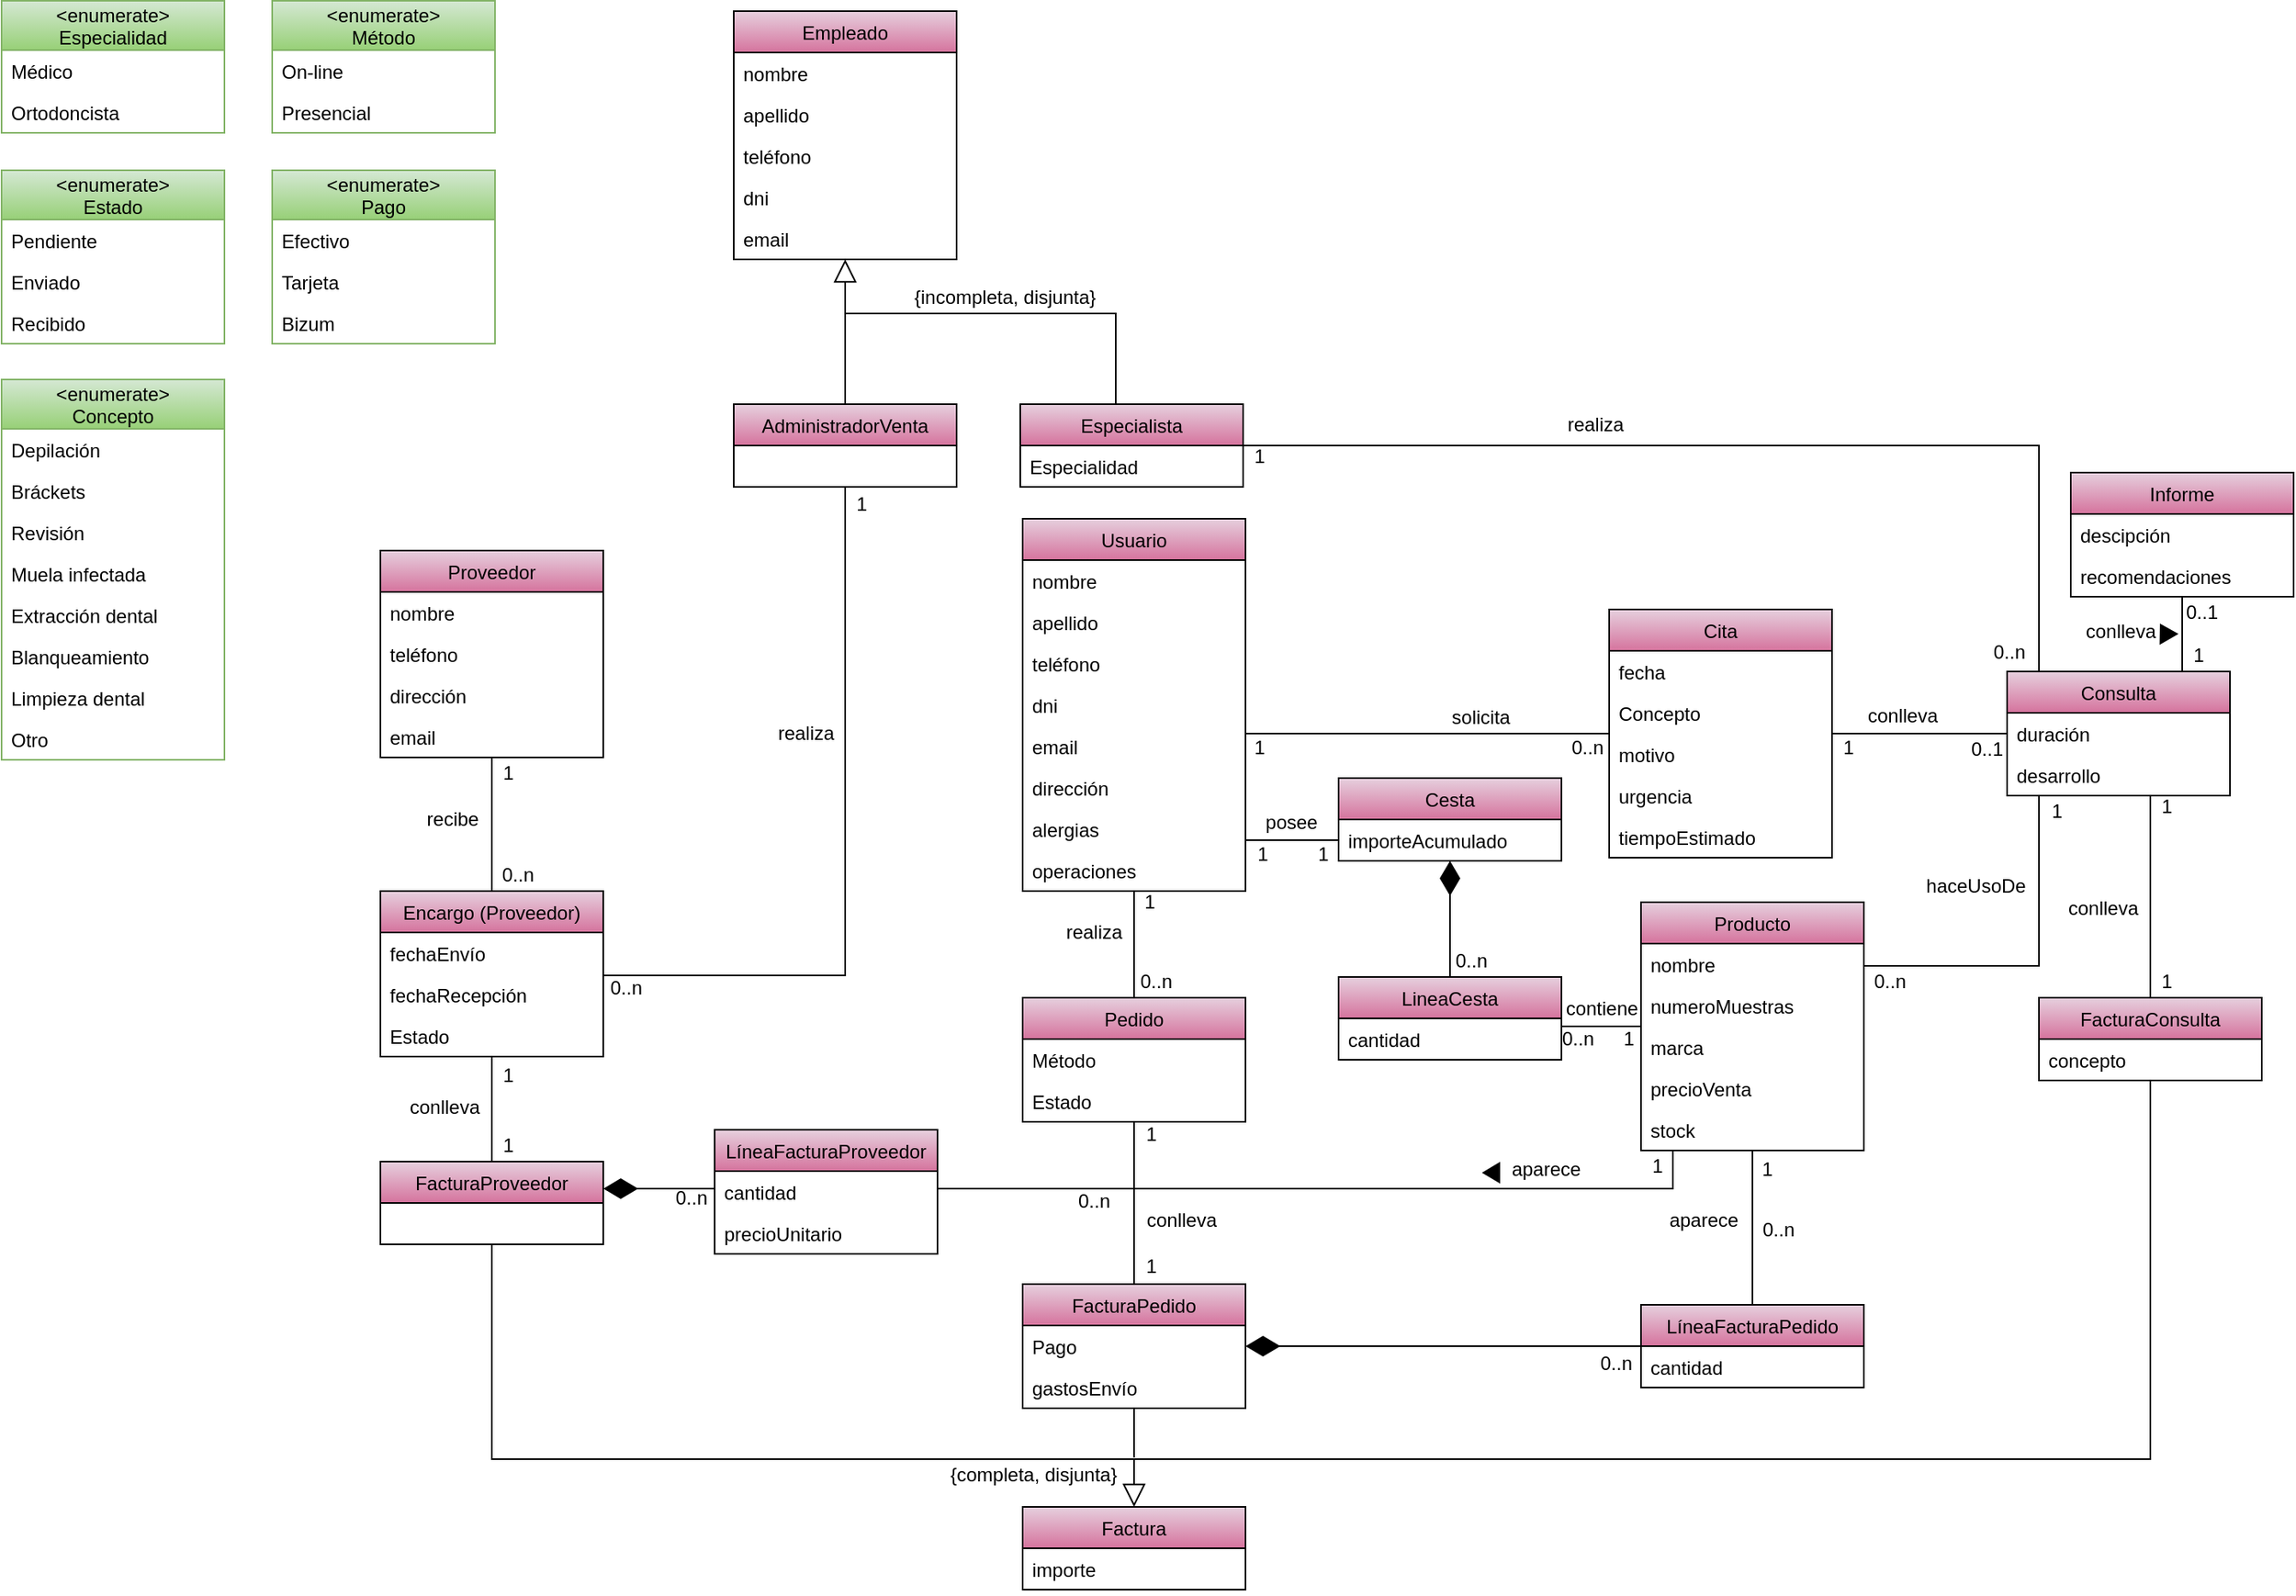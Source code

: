<mxfile version="13.9.9" type="device" pages="4"><diagram id="C5RBs43oDa-KdzZeNtuy" name="General"><mxGraphModel dx="2394" dy="678" grid="1" gridSize="10" guides="1" tooltips="1" connect="1" arrows="1" fold="1" page="1" pageScale="1" pageWidth="827" pageHeight="1169" math="0" shadow="0"><root><mxCell id="WIyWlLk6GJQsqaUBKTNV-0"/><mxCell id="WIyWlLk6GJQsqaUBKTNV-1" parent="WIyWlLk6GJQsqaUBKTNV-0"/><mxCell id="0puCko0WSU8qKlsJUtFV-97" value="" style="endArrow=none;html=1;edgeStyle=orthogonalEdgeStyle;" parent="WIyWlLk6GJQsqaUBKTNV-1" source="SEa0zb_5nEp7aMum9ykr-32" target="0puCko0WSU8qKlsJUtFV-28" edge="1"><mxGeometry relative="1" as="geometry"><mxPoint x="280" y="533" as="sourcePoint"/><mxPoint x="430" y="430" as="targetPoint"/><Array as="points"><mxPoint x="310" y="494"/><mxPoint x="310" y="494"/></Array></mxGeometry></mxCell><mxCell id="0puCko0WSU8qKlsJUtFV-100" value="" style="endArrow=none;html=1;edgeStyle=orthogonalEdgeStyle;" parent="WIyWlLk6GJQsqaUBKTNV-1" source="0puCko0WSU8qKlsJUtFV-28" target="0puCko0WSU8qKlsJUtFV-24" edge="1"><mxGeometry relative="1" as="geometry"><mxPoint x="290" y="543" as="sourcePoint"/><mxPoint x="420" y="543" as="targetPoint"/></mxGeometry></mxCell><mxCell id="0puCko0WSU8qKlsJUtFV-104" value="" style="endArrow=none;html=1;edgeStyle=orthogonalEdgeStyle;" parent="WIyWlLk6GJQsqaUBKTNV-1" source="0puCko0WSU8qKlsJUtFV-40" target="0puCko0WSU8qKlsJUtFV-24" edge="1"><mxGeometry relative="1" as="geometry"><mxPoint x="320" y="573" as="sourcePoint"/><mxPoint x="450" y="573" as="targetPoint"/><Array as="points"><mxPoint x="730" y="570"/><mxPoint x="730" y="570"/></Array></mxGeometry></mxCell><mxCell id="0puCko0WSU8qKlsJUtFV-106" value="" style="endArrow=none;html=1;edgeStyle=orthogonalEdgeStyle;entryX=0.5;entryY=0;entryDx=0;entryDy=0;" parent="WIyWlLk6GJQsqaUBKTNV-1" source="SEa0zb_5nEp7aMum9ykr-32" target="0puCko0WSU8qKlsJUtFV-48" edge="1"><mxGeometry relative="1" as="geometry"><mxPoint x="91.5" y="585" as="sourcePoint"/><mxPoint x="301.5" y="543" as="targetPoint"/></mxGeometry></mxCell><mxCell id="0puCko0WSU8qKlsJUtFV-116" value="" style="endArrow=none;html=1;edgeStyle=orthogonalEdgeStyle;" parent="WIyWlLk6GJQsqaUBKTNV-1" source="0puCko0WSU8qKlsJUtFV-48" target="0puCko0WSU8qKlsJUtFV-108" edge="1"><mxGeometry relative="1" as="geometry"><mxPoint x="101.5" y="595" as="sourcePoint"/><mxPoint x="101.5" y="670" as="targetPoint"/></mxGeometry></mxCell><mxCell id="0puCko0WSU8qKlsJUtFV-117" value="" style="endArrow=diamondThin;html=1;edgeStyle=orthogonalEdgeStyle;endFill=1;startSize=19;endSize=19;" parent="WIyWlLk6GJQsqaUBKTNV-1" source="0puCko0WSU8qKlsJUtFV-112" target="0puCko0WSU8qKlsJUtFV-108" edge="1"><mxGeometry relative="1" as="geometry"><mxPoint x="220" y="774" as="sourcePoint"/><mxPoint x="220" y="800" as="targetPoint"/></mxGeometry></mxCell><mxCell id="0puCko0WSU8qKlsJUtFV-118" value="" style="endArrow=none;html=1;edgeStyle=orthogonalEdgeStyle;" parent="WIyWlLk6GJQsqaUBKTNV-1" source="0puCko0WSU8qKlsJUtFV-85" target="0puCko0WSU8qKlsJUtFV-112" edge="1"><mxGeometry relative="1" as="geometry"><mxPoint x="560" y="852" as="sourcePoint"/><mxPoint x="610" y="852" as="targetPoint"/></mxGeometry></mxCell><mxCell id="0puCko0WSU8qKlsJUtFV-124" value="" style="endArrow=block;endFill=0;endSize=12;html=1;entryX=0.5;entryY=0;entryDx=0;entryDy=0;" parent="WIyWlLk6GJQsqaUBKTNV-1" target="0puCko0WSU8qKlsJUtFV-120" edge="1"><mxGeometry width="160" relative="1" as="geometry"><mxPoint x="91.5" y="950" as="sourcePoint"/><mxPoint x="-46.5" y="860" as="targetPoint"/></mxGeometry></mxCell><mxCell id="SEa0zb_5nEp7aMum9ykr-4" style="edgeStyle=orthogonalEdgeStyle;rounded=0;orthogonalLoop=1;jettySize=auto;html=1;endArrow=none;endFill=0;" parent="WIyWlLk6GJQsqaUBKTNV-1" source="0puCko0WSU8qKlsJUtFV-93" target="0puCko0WSU8qKlsJUtFV-85" edge="1"><mxGeometry relative="1" as="geometry"><Array as="points"><mxPoint x="430" y="780"/></Array></mxGeometry></mxCell><mxCell id="SEa0zb_5nEp7aMum9ykr-3" style="edgeStyle=orthogonalEdgeStyle;rounded=0;orthogonalLoop=1;jettySize=auto;html=1;endArrow=none;endFill=0;" parent="WIyWlLk6GJQsqaUBKTNV-1" source="SEa0zb_5nEp7aMum9ykr-20" target="0puCko0WSU8qKlsJUtFV-36" edge="1"><mxGeometry relative="1" as="geometry"><mxPoint x="-462" y="584" as="sourcePoint"/><Array as="points"><mxPoint x="-312" y="539"/><mxPoint x="-312" y="539"/></Array></mxGeometry></mxCell><mxCell id="SEa0zb_5nEp7aMum9ykr-6" style="edgeStyle=orthogonalEdgeStyle;rounded=0;orthogonalLoop=1;jettySize=auto;html=1;endArrow=none;endFill=0;startArrow=diamondThin;startFill=1;sourcePerimeterSpacing=0;targetPerimeterSpacing=0;startSize=19;" parent="WIyWlLk6GJQsqaUBKTNV-1" source="0puCko0WSU8qKlsJUtFV-89" target="0puCko0WSU8qKlsJUtFV-93" edge="1"><mxGeometry relative="1" as="geometry"><Array as="points"><mxPoint x="-232" y="780"/><mxPoint x="-232" y="780"/></Array></mxGeometry></mxCell><mxCell id="SEa0zb_5nEp7aMum9ykr-5" style="edgeStyle=orthogonalEdgeStyle;rounded=0;orthogonalLoop=1;jettySize=auto;html=1;endArrow=none;endFill=0;" parent="WIyWlLk6GJQsqaUBKTNV-1" source="0puCko0WSU8qKlsJUtFV-36" target="0puCko0WSU8qKlsJUtFV-89" edge="1"><mxGeometry relative="1" as="geometry"><Array as="points"><mxPoint x="-312" y="769"/><mxPoint x="-312" y="769"/></Array></mxGeometry></mxCell><mxCell id="SEa0zb_5nEp7aMum9ykr-110" style="edgeStyle=orthogonalEdgeStyle;rounded=0;orthogonalLoop=1;jettySize=auto;html=1;startArrow=none;startFill=0;startSize=19;sourcePerimeterSpacing=0;endArrow=none;endFill=0;endSize=19;targetPerimeterSpacing=0;" parent="WIyWlLk6GJQsqaUBKTNV-1" source="0puCko0WSU8qKlsJUtFV-12" edge="1"><mxGeometry relative="1" as="geometry"><mxPoint x="-90" y="230" as="targetPoint"/></mxGeometry></mxCell><mxCell id="0puCko0WSU8qKlsJUtFV-12" value="AdministradorVenta" style="swimlane;fontStyle=0;childLayout=stackLayout;horizontal=1;startSize=26;horizontalStack=0;resizeParent=1;resizeParentMax=0;resizeLast=0;collapsible=1;marginBottom=0;fillColor=#E6D0DE;gradientColor=#D5739D;" parent="WIyWlLk6GJQsqaUBKTNV-1" vertex="1"><mxGeometry x="-160" y="287" width="140" height="52" as="geometry"/></mxCell><mxCell id="SEa0zb_5nEp7aMum9ykr-55" style="edgeStyle=orthogonalEdgeStyle;rounded=0;orthogonalLoop=1;jettySize=auto;html=1;startArrow=none;startFill=0;startSize=19;sourcePerimeterSpacing=0;endArrow=none;endFill=0;endSize=19;targetPerimeterSpacing=0;" parent="WIyWlLk6GJQsqaUBKTNV-1" source="0puCko0WSU8qKlsJUtFV-16" target="0puCko0WSU8qKlsJUtFV-24" edge="1"><mxGeometry relative="1" as="geometry"><Array as="points"><mxPoint x="660" y="313"/></Array></mxGeometry></mxCell><mxCell id="SEa0zb_5nEp7aMum9ykr-56" style="edgeStyle=orthogonalEdgeStyle;rounded=0;orthogonalLoop=1;jettySize=auto;html=1;startArrow=none;startFill=0;startSize=19;sourcePerimeterSpacing=0;endArrow=none;endFill=0;endSize=19;targetPerimeterSpacing=0;" parent="WIyWlLk6GJQsqaUBKTNV-1" source="0puCko0WSU8qKlsJUtFV-16" edge="1"><mxGeometry relative="1" as="geometry"><mxPoint x="-90" y="230" as="targetPoint"/><Array as="points"><mxPoint x="80" y="230"/></Array></mxGeometry></mxCell><mxCell id="SEa0zb_5nEp7aMum9ykr-45" value="&lt;enumerate&gt;&#10;Método" style="swimlane;fontStyle=0;childLayout=stackLayout;horizontal=1;startSize=31;fillColor=#d5e8d4;horizontalStack=0;resizeParent=1;resizeParentMax=0;resizeLast=0;collapsible=1;marginBottom=0;strokeColor=#82b366;gradientColor=#97D077;" parent="WIyWlLk6GJQsqaUBKTNV-1" vertex="1"><mxGeometry x="-450" y="33.5" width="140" height="83" as="geometry"/></mxCell><mxCell id="SEa0zb_5nEp7aMum9ykr-46" value="On-line" style="text;strokeColor=none;fillColor=none;align=left;verticalAlign=top;spacingLeft=4;spacingRight=4;overflow=hidden;rotatable=0;points=[[0,0.5],[1,0.5]];portConstraint=eastwest;" parent="SEa0zb_5nEp7aMum9ykr-45" vertex="1"><mxGeometry y="31" width="140" height="26" as="geometry"/></mxCell><mxCell id="SEa0zb_5nEp7aMum9ykr-47" value="Presencial" style="text;strokeColor=none;fillColor=none;align=left;verticalAlign=top;spacingLeft=4;spacingRight=4;overflow=hidden;rotatable=0;points=[[0,0.5],[1,0.5]];portConstraint=eastwest;" parent="SEa0zb_5nEp7aMum9ykr-45" vertex="1"><mxGeometry y="57" width="140" height="26" as="geometry"/></mxCell><mxCell id="SEa0zb_5nEp7aMum9ykr-14" value="&lt;enumerate&gt;&#10;Especialidad" style="swimlane;fontStyle=0;childLayout=stackLayout;horizontal=1;startSize=31;fillColor=#d5e8d4;horizontalStack=0;resizeParent=1;resizeParentMax=0;resizeLast=0;collapsible=1;marginBottom=0;strokeColor=#82b366;gradientColor=#97D077;" parent="WIyWlLk6GJQsqaUBKTNV-1" vertex="1"><mxGeometry x="-620" y="33.5" width="140" height="83" as="geometry"/></mxCell><mxCell id="SEa0zb_5nEp7aMum9ykr-15" value="Médico" style="text;strokeColor=none;fillColor=none;align=left;verticalAlign=top;spacingLeft=4;spacingRight=4;overflow=hidden;rotatable=0;points=[[0,0.5],[1,0.5]];portConstraint=eastwest;" parent="SEa0zb_5nEp7aMum9ykr-14" vertex="1"><mxGeometry y="31" width="140" height="26" as="geometry"/></mxCell><mxCell id="SEa0zb_5nEp7aMum9ykr-16" value="Ortodoncista" style="text;strokeColor=none;fillColor=none;align=left;verticalAlign=top;spacingLeft=4;spacingRight=4;overflow=hidden;rotatable=0;points=[[0,0.5],[1,0.5]];portConstraint=eastwest;" parent="SEa0zb_5nEp7aMum9ykr-14" vertex="1"><mxGeometry y="57" width="140" height="26" as="geometry"/></mxCell><mxCell id="SEa0zb_5nEp7aMum9ykr-59" style="edgeStyle=orthogonalEdgeStyle;rounded=0;orthogonalLoop=1;jettySize=auto;html=1;startArrow=none;startFill=0;startSize=19;sourcePerimeterSpacing=0;endArrow=none;endFill=0;endSize=19;targetPerimeterSpacing=0;" parent="WIyWlLk6GJQsqaUBKTNV-1" source="0puCko0WSU8qKlsJUtFV-40" edge="1"><mxGeometry relative="1" as="geometry"><mxPoint x="70" y="950" as="targetPoint"/><Array as="points"><mxPoint x="730" y="950"/></Array></mxGeometry></mxCell><mxCell id="SEa0zb_5nEp7aMum9ykr-111" style="edgeStyle=orthogonalEdgeStyle;rounded=0;orthogonalLoop=1;jettySize=auto;html=1;startArrow=block;startFill=0;startSize=12;sourcePerimeterSpacing=0;endArrow=none;endFill=0;endSize=19;targetPerimeterSpacing=0;" parent="WIyWlLk6GJQsqaUBKTNV-1" source="0puCko0WSU8qKlsJUtFV-0" edge="1"><mxGeometry relative="1" as="geometry"><mxPoint x="-90" y="240" as="targetPoint"/></mxGeometry></mxCell><mxCell id="0puCko0WSU8qKlsJUtFV-0" value="Empleado" style="swimlane;fontStyle=0;childLayout=stackLayout;horizontal=1;startSize=26;horizontalStack=0;resizeParent=1;resizeParentMax=0;resizeLast=0;collapsible=1;marginBottom=0;fillColor=#E6D0DE;gradientColor=#D5739D;gradientDirection=south;swimlaneFillColor=none;" parent="WIyWlLk6GJQsqaUBKTNV-1" vertex="1"><mxGeometry x="-160" y="40" width="140" height="156" as="geometry"/></mxCell><mxCell id="0puCko0WSU8qKlsJUtFV-1" value="nombre" style="text;strokeColor=none;fillColor=none;align=left;verticalAlign=top;spacingLeft=4;spacingRight=4;overflow=hidden;rotatable=0;points=[[0,0.5],[1,0.5]];portConstraint=eastwest;" parent="0puCko0WSU8qKlsJUtFV-0" vertex="1"><mxGeometry y="26" width="140" height="26" as="geometry"/></mxCell><mxCell id="0puCko0WSU8qKlsJUtFV-2" value="apellido" style="text;strokeColor=none;fillColor=none;align=left;verticalAlign=top;spacingLeft=4;spacingRight=4;overflow=hidden;rotatable=0;points=[[0,0.5],[1,0.5]];portConstraint=eastwest;" parent="0puCko0WSU8qKlsJUtFV-0" vertex="1"><mxGeometry y="52" width="140" height="26" as="geometry"/></mxCell><mxCell id="0puCko0WSU8qKlsJUtFV-3" value="teléfono" style="text;strokeColor=none;fillColor=none;align=left;verticalAlign=top;spacingLeft=4;spacingRight=4;overflow=hidden;rotatable=0;points=[[0,0.5],[1,0.5]];portConstraint=eastwest;" parent="0puCko0WSU8qKlsJUtFV-0" vertex="1"><mxGeometry y="78" width="140" height="26" as="geometry"/></mxCell><mxCell id="SEa0zb_5nEp7aMum9ykr-11" value="dni" style="text;strokeColor=none;fillColor=none;align=left;verticalAlign=top;spacingLeft=4;spacingRight=4;overflow=hidden;rotatable=0;points=[[0,0.5],[1,0.5]];portConstraint=eastwest;" parent="0puCko0WSU8qKlsJUtFV-0" vertex="1"><mxGeometry y="104" width="140" height="26" as="geometry"/></mxCell><mxCell id="SEa0zb_5nEp7aMum9ykr-12" value="email" style="text;strokeColor=none;fillColor=none;align=left;verticalAlign=top;spacingLeft=4;spacingRight=4;overflow=hidden;rotatable=0;points=[[0,0.5],[1,0.5]];portConstraint=eastwest;" parent="0puCko0WSU8qKlsJUtFV-0" vertex="1"><mxGeometry y="130" width="140" height="26" as="geometry"/></mxCell><mxCell id="0puCko0WSU8qKlsJUtFV-48" value="Pedido" style="swimlane;fontStyle=0;childLayout=stackLayout;horizontal=1;startSize=26;horizontalStack=0;resizeParent=1;resizeParentMax=0;resizeLast=0;collapsible=1;marginBottom=0;fillColor=#E6D0DE;gradientColor=#D5739D;" parent="WIyWlLk6GJQsqaUBKTNV-1" vertex="1"><mxGeometry x="21.5" y="660" width="140" height="78" as="geometry"/></mxCell><mxCell id="0puCko0WSU8qKlsJUtFV-49" value="Método" style="text;strokeColor=none;fillColor=none;align=left;verticalAlign=top;spacingLeft=4;spacingRight=4;overflow=hidden;rotatable=0;points=[[0,0.5],[1,0.5]];portConstraint=eastwest;" parent="0puCko0WSU8qKlsJUtFV-48" vertex="1"><mxGeometry y="26" width="140" height="26" as="geometry"/></mxCell><mxCell id="0puCko0WSU8qKlsJUtFV-50" value="Estado" style="text;strokeColor=none;fillColor=none;align=left;verticalAlign=top;spacingLeft=4;spacingRight=4;overflow=hidden;rotatable=0;points=[[0,0.5],[1,0.5]];portConstraint=eastwest;" parent="0puCko0WSU8qKlsJUtFV-48" vertex="1"><mxGeometry y="52" width="140" height="26" as="geometry"/></mxCell><mxCell id="SEa0zb_5nEp7aMum9ykr-53" style="edgeStyle=orthogonalEdgeStyle;rounded=0;orthogonalLoop=1;jettySize=auto;html=1;startArrow=none;startFill=0;startSize=19;sourcePerimeterSpacing=0;endArrow=none;endFill=0;endSize=19;targetPerimeterSpacing=0;" parent="WIyWlLk6GJQsqaUBKTNV-1" source="0puCko0WSU8qKlsJUtFV-85" target="0puCko0WSU8qKlsJUtFV-24" edge="1"><mxGeometry relative="1" as="geometry"><Array as="points"><mxPoint x="660" y="640"/></Array></mxGeometry></mxCell><mxCell id="0puCko0WSU8qKlsJUtFV-85" value="Producto" style="swimlane;fontStyle=0;childLayout=stackLayout;horizontal=1;startSize=26;horizontalStack=0;resizeParent=1;resizeParentMax=0;resizeLast=0;collapsible=1;marginBottom=0;fillColor=#E6D0DE;gradientColor=#D5739D;" parent="WIyWlLk6GJQsqaUBKTNV-1" vertex="1"><mxGeometry x="410" y="600" width="140" height="156" as="geometry"/></mxCell><mxCell id="0puCko0WSU8qKlsJUtFV-87" value="nombre" style="text;strokeColor=none;fillColor=none;align=left;verticalAlign=top;spacingLeft=4;spacingRight=4;overflow=hidden;rotatable=0;points=[[0,0.5],[1,0.5]];portConstraint=eastwest;" parent="0puCko0WSU8qKlsJUtFV-85" vertex="1"><mxGeometry y="26" width="140" height="26" as="geometry"/></mxCell><mxCell id="0puCko0WSU8qKlsJUtFV-86" value="numeroMuestras" style="text;strokeColor=none;fillColor=none;align=left;verticalAlign=top;spacingLeft=4;spacingRight=4;overflow=hidden;rotatable=0;points=[[0,0.5],[1,0.5]];portConstraint=eastwest;" parent="0puCko0WSU8qKlsJUtFV-85" vertex="1"><mxGeometry y="52" width="140" height="26" as="geometry"/></mxCell><mxCell id="0puCko0WSU8qKlsJUtFV-88" value="marca" style="text;strokeColor=none;fillColor=none;align=left;verticalAlign=top;spacingLeft=4;spacingRight=4;overflow=hidden;rotatable=0;points=[[0,0.5],[1,0.5]];portConstraint=eastwest;" parent="0puCko0WSU8qKlsJUtFV-85" vertex="1"><mxGeometry y="78" width="140" height="26" as="geometry"/></mxCell><mxCell id="SEa0zb_5nEp7aMum9ykr-43" value="precioVenta" style="text;strokeColor=none;fillColor=none;align=left;verticalAlign=top;spacingLeft=4;spacingRight=4;overflow=hidden;rotatable=0;points=[[0,0.5],[1,0.5]];portConstraint=eastwest;" parent="0puCko0WSU8qKlsJUtFV-85" vertex="1"><mxGeometry y="104" width="140" height="26" as="geometry"/></mxCell><mxCell id="xk_JvzVJfH-XBZiweAuZ-0" value="stock" style="text;strokeColor=none;fillColor=none;align=left;verticalAlign=top;spacingLeft=4;spacingRight=4;overflow=hidden;rotatable=0;points=[[0,0.5],[1,0.5]];portConstraint=eastwest;" parent="0puCko0WSU8qKlsJUtFV-85" vertex="1"><mxGeometry y="130" width="140" height="26" as="geometry"/></mxCell><mxCell id="SEa0zb_5nEp7aMum9ykr-8" style="edgeStyle=orthogonalEdgeStyle;rounded=0;orthogonalLoop=1;jettySize=auto;html=1;endArrow=none;endFill=0;" parent="WIyWlLk6GJQsqaUBKTNV-1" source="0puCko0WSU8qKlsJUtFV-108" edge="1"><mxGeometry relative="1" as="geometry"><mxPoint x="91.5" y="949" as="targetPoint"/><mxPoint x="91.5" y="893.0" as="sourcePoint"/></mxGeometry></mxCell><mxCell id="0puCko0WSU8qKlsJUtFV-56" value="Informe" style="swimlane;fontStyle=0;childLayout=stackLayout;horizontal=1;startSize=26;horizontalStack=0;resizeParent=1;resizeParentMax=0;resizeLast=0;collapsible=1;marginBottom=0;fillColor=#E6D0DE;gradientColor=#D5739D;" parent="WIyWlLk6GJQsqaUBKTNV-1" vertex="1"><mxGeometry x="680" y="330" width="140" height="78" as="geometry"/></mxCell><mxCell id="0puCko0WSU8qKlsJUtFV-57" value="descipción" style="text;strokeColor=none;fillColor=none;align=left;verticalAlign=top;spacingLeft=4;spacingRight=4;overflow=hidden;rotatable=0;points=[[0,0.5],[1,0.5]];portConstraint=eastwest;" parent="0puCko0WSU8qKlsJUtFV-56" vertex="1"><mxGeometry y="26" width="140" height="26" as="geometry"/></mxCell><mxCell id="0puCko0WSU8qKlsJUtFV-58" value="recomendaciones" style="text;strokeColor=none;fillColor=none;align=left;verticalAlign=top;spacingLeft=4;spacingRight=4;overflow=hidden;rotatable=0;points=[[0,0.5],[1,0.5]];portConstraint=eastwest;" parent="0puCko0WSU8qKlsJUtFV-56" vertex="1"><mxGeometry y="52" width="140" height="26" as="geometry"/></mxCell><mxCell id="SEa0zb_5nEp7aMum9ykr-49" value="&lt;enumerate&gt;&#10;Pago" style="swimlane;fontStyle=0;childLayout=stackLayout;horizontal=1;startSize=31;fillColor=#d5e8d4;horizontalStack=0;resizeParent=1;resizeParentMax=0;resizeLast=0;collapsible=1;marginBottom=0;strokeColor=#82b366;gradientColor=#97D077;" parent="WIyWlLk6GJQsqaUBKTNV-1" vertex="1"><mxGeometry x="-450" y="140" width="140" height="109" as="geometry"/></mxCell><mxCell id="SEa0zb_5nEp7aMum9ykr-50" value="Efectivo" style="text;strokeColor=none;fillColor=none;align=left;verticalAlign=top;spacingLeft=4;spacingRight=4;overflow=hidden;rotatable=0;points=[[0,0.5],[1,0.5]];portConstraint=eastwest;" parent="SEa0zb_5nEp7aMum9ykr-49" vertex="1"><mxGeometry y="31" width="140" height="26" as="geometry"/></mxCell><mxCell id="SEa0zb_5nEp7aMum9ykr-51" value="Tarjeta" style="text;strokeColor=none;fillColor=none;align=left;verticalAlign=top;spacingLeft=4;spacingRight=4;overflow=hidden;rotatable=0;points=[[0,0.5],[1,0.5]];portConstraint=eastwest;" parent="SEa0zb_5nEp7aMum9ykr-49" vertex="1"><mxGeometry y="57" width="140" height="26" as="geometry"/></mxCell><mxCell id="SEa0zb_5nEp7aMum9ykr-52" value="Bizum" style="text;strokeColor=none;fillColor=none;align=left;verticalAlign=top;spacingLeft=4;spacingRight=4;overflow=hidden;rotatable=0;points=[[0,0.5],[1,0.5]];portConstraint=eastwest;" parent="SEa0zb_5nEp7aMum9ykr-49" vertex="1"><mxGeometry y="83" width="140" height="26" as="geometry"/></mxCell><mxCell id="SEa0zb_5nEp7aMum9ykr-27" value="&lt;enumerate&gt;&#10;Estado" style="swimlane;fontStyle=0;childLayout=stackLayout;horizontal=1;startSize=31;fillColor=#d5e8d4;horizontalStack=0;resizeParent=1;resizeParentMax=0;resizeLast=0;collapsible=1;marginBottom=0;strokeColor=#82b366;gradientColor=#97D077;" parent="WIyWlLk6GJQsqaUBKTNV-1" vertex="1"><mxGeometry x="-620" y="140" width="140" height="109" as="geometry"/></mxCell><mxCell id="SEa0zb_5nEp7aMum9ykr-28" value="Pendiente" style="text;strokeColor=none;fillColor=none;align=left;verticalAlign=top;spacingLeft=4;spacingRight=4;overflow=hidden;rotatable=0;points=[[0,0.5],[1,0.5]];portConstraint=eastwest;" parent="SEa0zb_5nEp7aMum9ykr-27" vertex="1"><mxGeometry y="31" width="140" height="26" as="geometry"/></mxCell><mxCell id="SEa0zb_5nEp7aMum9ykr-29" value="Enviado" style="text;strokeColor=none;fillColor=none;align=left;verticalAlign=top;spacingLeft=4;spacingRight=4;overflow=hidden;rotatable=0;points=[[0,0.5],[1,0.5]];portConstraint=eastwest;" parent="SEa0zb_5nEp7aMum9ykr-27" vertex="1"><mxGeometry y="57" width="140" height="26" as="geometry"/></mxCell><mxCell id="SEa0zb_5nEp7aMum9ykr-30" value="Recibido" style="text;strokeColor=none;fillColor=none;align=left;verticalAlign=top;spacingLeft=4;spacingRight=4;overflow=hidden;rotatable=0;points=[[0,0.5],[1,0.5]];portConstraint=eastwest;" parent="SEa0zb_5nEp7aMum9ykr-27" vertex="1"><mxGeometry y="83" width="140" height="26" as="geometry"/></mxCell><mxCell id="SEa0zb_5nEp7aMum9ykr-9" style="edgeStyle=orthogonalEdgeStyle;rounded=0;orthogonalLoop=1;jettySize=auto;html=1;endArrow=none;endFill=0;" parent="WIyWlLk6GJQsqaUBKTNV-1" source="0puCko0WSU8qKlsJUtFV-36" target="0puCko0WSU8qKlsJUtFV-12" edge="1"><mxGeometry relative="1" as="geometry"><Array as="points"><mxPoint x="-90" y="646"/></Array></mxGeometry></mxCell><mxCell id="SEa0zb_5nEp7aMum9ykr-58" style="edgeStyle=orthogonalEdgeStyle;rounded=0;orthogonalLoop=1;jettySize=auto;html=1;startArrow=none;startFill=0;startSize=19;sourcePerimeterSpacing=0;endArrow=none;endFill=0;endSize=19;targetPerimeterSpacing=0;" parent="WIyWlLk6GJQsqaUBKTNV-1" source="0puCko0WSU8qKlsJUtFV-89" edge="1"><mxGeometry relative="1" as="geometry"><mxPoint x="70" y="950" as="targetPoint"/><Array as="points"><mxPoint x="-312" y="950"/></Array></mxGeometry></mxCell><mxCell id="0puCko0WSU8qKlsJUtFV-89" value="FacturaProveedor" style="swimlane;fontStyle=0;childLayout=stackLayout;horizontal=1;startSize=26;horizontalStack=0;resizeParent=1;resizeParentMax=0;resizeLast=0;collapsible=1;marginBottom=0;fillColor=#E6D0DE;gradientColor=#D5739D;" parent="WIyWlLk6GJQsqaUBKTNV-1" vertex="1"><mxGeometry x="-382" y="763" width="140" height="52" as="geometry"/></mxCell><mxCell id="0puCko0WSU8qKlsJUtFV-108" value="FacturaPedido" style="swimlane;fontStyle=0;childLayout=stackLayout;horizontal=1;startSize=26;horizontalStack=0;resizeParent=1;resizeParentMax=0;resizeLast=0;collapsible=1;marginBottom=0;fillColor=#E6D0DE;gradientColor=#D5739D;" parent="WIyWlLk6GJQsqaUBKTNV-1" vertex="1"><mxGeometry x="21.5" y="840" width="140" height="78" as="geometry"/></mxCell><mxCell id="SEa0zb_5nEp7aMum9ykr-44" value="Pago" style="text;strokeColor=none;fillColor=none;align=left;verticalAlign=top;spacingLeft=4;spacingRight=4;overflow=hidden;rotatable=0;points=[[0,0.5],[1,0.5]];portConstraint=eastwest;" parent="0puCko0WSU8qKlsJUtFV-108" vertex="1"><mxGeometry y="26" width="140" height="26" as="geometry"/></mxCell><mxCell id="xaQDFqI_c8jLD1aTTT_I-1" value="gastosEnvío" style="text;strokeColor=none;fillColor=none;align=left;verticalAlign=top;spacingLeft=4;spacingRight=4;overflow=hidden;rotatable=0;points=[[0,0.5],[1,0.5]];portConstraint=eastwest;" parent="0puCko0WSU8qKlsJUtFV-108" vertex="1"><mxGeometry y="52" width="140" height="26" as="geometry"/></mxCell><mxCell id="SEa0zb_5nEp7aMum9ykr-54" style="edgeStyle=orthogonalEdgeStyle;rounded=0;orthogonalLoop=1;jettySize=auto;html=1;startArrow=none;startFill=0;startSize=19;sourcePerimeterSpacing=0;endArrow=none;endFill=0;endSize=19;targetPerimeterSpacing=0;" parent="WIyWlLk6GJQsqaUBKTNV-1" source="0puCko0WSU8qKlsJUtFV-24" target="0puCko0WSU8qKlsJUtFV-56" edge="1"><mxGeometry relative="1" as="geometry"><Array as="points"><mxPoint x="750" y="440"/><mxPoint x="750" y="440"/></Array></mxGeometry></mxCell><mxCell id="SEa0zb_5nEp7aMum9ykr-32" value="Usuario" style="swimlane;fontStyle=0;childLayout=stackLayout;horizontal=1;startSize=26;horizontalStack=0;resizeParent=1;resizeParentMax=0;resizeLast=0;collapsible=1;marginBottom=0;fillColor=#E6D0DE;gradientColor=#D5739D;" parent="WIyWlLk6GJQsqaUBKTNV-1" vertex="1"><mxGeometry x="21.5" y="359" width="140" height="234" as="geometry"/></mxCell><mxCell id="SEa0zb_5nEp7aMum9ykr-33" value="nombre" style="text;strokeColor=none;fillColor=none;align=left;verticalAlign=top;spacingLeft=4;spacingRight=4;overflow=hidden;rotatable=0;points=[[0,0.5],[1,0.5]];portConstraint=eastwest;" parent="SEa0zb_5nEp7aMum9ykr-32" vertex="1"><mxGeometry y="26" width="140" height="26" as="geometry"/></mxCell><mxCell id="SEa0zb_5nEp7aMum9ykr-34" value="apellido" style="text;strokeColor=none;fillColor=none;align=left;verticalAlign=top;spacingLeft=4;spacingRight=4;overflow=hidden;rotatable=0;points=[[0,0.5],[1,0.5]];portConstraint=eastwest;" parent="SEa0zb_5nEp7aMum9ykr-32" vertex="1"><mxGeometry y="52" width="140" height="26" as="geometry"/></mxCell><mxCell id="SEa0zb_5nEp7aMum9ykr-35" value="teléfono" style="text;strokeColor=none;fillColor=none;align=left;verticalAlign=top;spacingLeft=4;spacingRight=4;overflow=hidden;rotatable=0;points=[[0,0.5],[1,0.5]];portConstraint=eastwest;" parent="SEa0zb_5nEp7aMum9ykr-32" vertex="1"><mxGeometry y="78" width="140" height="26" as="geometry"/></mxCell><mxCell id="SEa0zb_5nEp7aMum9ykr-36" value="dni" style="text;strokeColor=none;fillColor=none;align=left;verticalAlign=top;spacingLeft=4;spacingRight=4;overflow=hidden;rotatable=0;points=[[0,0.5],[1,0.5]];portConstraint=eastwest;" parent="SEa0zb_5nEp7aMum9ykr-32" vertex="1"><mxGeometry y="104" width="140" height="26" as="geometry"/></mxCell><mxCell id="SEa0zb_5nEp7aMum9ykr-37" value="email" style="text;strokeColor=none;fillColor=none;align=left;verticalAlign=top;spacingLeft=4;spacingRight=4;overflow=hidden;rotatable=0;points=[[0,0.5],[1,0.5]];portConstraint=eastwest;" parent="SEa0zb_5nEp7aMum9ykr-32" vertex="1"><mxGeometry y="130" width="140" height="26" as="geometry"/></mxCell><mxCell id="SEa0zb_5nEp7aMum9ykr-38" value="dirección" style="text;strokeColor=none;fillColor=none;align=left;verticalAlign=top;spacingLeft=4;spacingRight=4;overflow=hidden;rotatable=0;points=[[0,0.5],[1,0.5]];portConstraint=eastwest;" parent="SEa0zb_5nEp7aMum9ykr-32" vertex="1"><mxGeometry y="156" width="140" height="26" as="geometry"/></mxCell><mxCell id="SEa0zb_5nEp7aMum9ykr-39" value="alergias" style="text;strokeColor=none;fillColor=none;align=left;verticalAlign=top;spacingLeft=4;spacingRight=4;overflow=hidden;rotatable=0;points=[[0,0.5],[1,0.5]];portConstraint=eastwest;" parent="SEa0zb_5nEp7aMum9ykr-32" vertex="1"><mxGeometry y="182" width="140" height="26" as="geometry"/></mxCell><mxCell id="SEa0zb_5nEp7aMum9ykr-40" value="operaciones" style="text;strokeColor=none;fillColor=none;align=left;verticalAlign=top;spacingLeft=4;spacingRight=4;overflow=hidden;rotatable=0;points=[[0,0.5],[1,0.5]];portConstraint=eastwest;" parent="SEa0zb_5nEp7aMum9ykr-32" vertex="1"><mxGeometry y="208" width="140" height="26" as="geometry"/></mxCell><mxCell id="SEa0zb_5nEp7aMum9ykr-20" value="Proveedor" style="swimlane;fontStyle=0;childLayout=stackLayout;horizontal=1;startSize=26;horizontalStack=0;resizeParent=1;resizeParentMax=0;resizeLast=0;collapsible=1;marginBottom=0;fillColor=#E6D0DE;gradientColor=#D5739D;" parent="WIyWlLk6GJQsqaUBKTNV-1" vertex="1"><mxGeometry x="-382" y="379" width="140" height="130" as="geometry"/></mxCell><mxCell id="SEa0zb_5nEp7aMum9ykr-21" value="nombre" style="text;strokeColor=none;fillColor=none;align=left;verticalAlign=top;spacingLeft=4;spacingRight=4;overflow=hidden;rotatable=0;points=[[0,0.5],[1,0.5]];portConstraint=eastwest;" parent="SEa0zb_5nEp7aMum9ykr-20" vertex="1"><mxGeometry y="26" width="140" height="26" as="geometry"/></mxCell><mxCell id="SEa0zb_5nEp7aMum9ykr-23" value="teléfono" style="text;strokeColor=none;fillColor=none;align=left;verticalAlign=top;spacingLeft=4;spacingRight=4;overflow=hidden;rotatable=0;points=[[0,0.5],[1,0.5]];portConstraint=eastwest;" parent="SEa0zb_5nEp7aMum9ykr-20" vertex="1"><mxGeometry y="52" width="140" height="26" as="geometry"/></mxCell><mxCell id="SEa0zb_5nEp7aMum9ykr-24" value="dirección" style="text;strokeColor=none;fillColor=none;align=left;verticalAlign=top;spacingLeft=4;spacingRight=4;overflow=hidden;rotatable=0;points=[[0,0.5],[1,0.5]];portConstraint=eastwest;" parent="SEa0zb_5nEp7aMum9ykr-20" vertex="1"><mxGeometry y="78" width="140" height="26" as="geometry"/></mxCell><mxCell id="SEa0zb_5nEp7aMum9ykr-25" value="email" style="text;strokeColor=none;fillColor=none;align=left;verticalAlign=top;spacingLeft=4;spacingRight=4;overflow=hidden;rotatable=0;points=[[0,0.5],[1,0.5]];portConstraint=eastwest;" parent="SEa0zb_5nEp7aMum9ykr-20" vertex="1"><mxGeometry y="104" width="140" height="26" as="geometry"/></mxCell><mxCell id="0puCko0WSU8qKlsJUtFV-16" value="Especialista" style="swimlane;fontStyle=0;childLayout=stackLayout;horizontal=1;startSize=26;horizontalStack=0;resizeParent=1;resizeParentMax=0;resizeLast=0;collapsible=1;marginBottom=0;fillColor=#E6D0DE;gradientColor=#D5739D;" parent="WIyWlLk6GJQsqaUBKTNV-1" vertex="1"><mxGeometry x="20" y="287" width="140" height="52" as="geometry"/></mxCell><mxCell id="0puCko0WSU8qKlsJUtFV-17" value="Especialidad" style="text;strokeColor=none;fillColor=none;align=left;verticalAlign=top;spacingLeft=4;spacingRight=4;overflow=hidden;rotatable=0;points=[[0,0.5],[1,0.5]];portConstraint=eastwest;" parent="0puCko0WSU8qKlsJUtFV-16" vertex="1"><mxGeometry y="26" width="140" height="26" as="geometry"/></mxCell><mxCell id="v7BKC-ZnrjbV7RfRQpeV-1" value="&lt;enumerate&gt;&#10;Concepto" style="swimlane;fontStyle=0;childLayout=stackLayout;horizontal=1;startSize=31;fillColor=#d5e8d4;horizontalStack=0;resizeParent=1;resizeParentMax=0;resizeLast=0;collapsible=1;marginBottom=0;strokeColor=#82b366;gradientColor=#97D077;" parent="WIyWlLk6GJQsqaUBKTNV-1" vertex="1"><mxGeometry x="-620" y="271.5" width="140" height="239" as="geometry"/></mxCell><mxCell id="v7BKC-ZnrjbV7RfRQpeV-2" value="Depilación" style="text;strokeColor=none;fillColor=none;align=left;verticalAlign=top;spacingLeft=4;spacingRight=4;overflow=hidden;rotatable=0;points=[[0,0.5],[1,0.5]];portConstraint=eastwest;" parent="v7BKC-ZnrjbV7RfRQpeV-1" vertex="1"><mxGeometry y="31" width="140" height="26" as="geometry"/></mxCell><mxCell id="v7BKC-ZnrjbV7RfRQpeV-4" value="Bráckets" style="text;strokeColor=none;fillColor=none;align=left;verticalAlign=top;spacingLeft=4;spacingRight=4;overflow=hidden;rotatable=0;points=[[0,0.5],[1,0.5]];portConstraint=eastwest;" parent="v7BKC-ZnrjbV7RfRQpeV-1" vertex="1"><mxGeometry y="57" width="140" height="26" as="geometry"/></mxCell><mxCell id="v7BKC-ZnrjbV7RfRQpeV-3" value="Revisión" style="text;strokeColor=none;fillColor=none;align=left;verticalAlign=top;spacingLeft=4;spacingRight=4;overflow=hidden;rotatable=0;points=[[0,0.5],[1,0.5]];portConstraint=eastwest;" parent="v7BKC-ZnrjbV7RfRQpeV-1" vertex="1"><mxGeometry y="83" width="140" height="26" as="geometry"/></mxCell><mxCell id="v7BKC-ZnrjbV7RfRQpeV-5" value="Muela infectada" style="text;strokeColor=none;fillColor=none;align=left;verticalAlign=top;spacingLeft=4;spacingRight=4;overflow=hidden;rotatable=0;points=[[0,0.5],[1,0.5]];portConstraint=eastwest;" parent="v7BKC-ZnrjbV7RfRQpeV-1" vertex="1"><mxGeometry y="109" width="140" height="26" as="geometry"/></mxCell><mxCell id="v7BKC-ZnrjbV7RfRQpeV-6" value="Extracción dental" style="text;strokeColor=none;fillColor=none;align=left;verticalAlign=top;spacingLeft=4;spacingRight=4;overflow=hidden;rotatable=0;points=[[0,0.5],[1,0.5]];portConstraint=eastwest;" parent="v7BKC-ZnrjbV7RfRQpeV-1" vertex="1"><mxGeometry y="135" width="140" height="26" as="geometry"/></mxCell><mxCell id="v7BKC-ZnrjbV7RfRQpeV-7" value="Blanqueamiento" style="text;strokeColor=none;fillColor=none;align=left;verticalAlign=top;spacingLeft=4;spacingRight=4;overflow=hidden;rotatable=0;points=[[0,0.5],[1,0.5]];portConstraint=eastwest;" parent="v7BKC-ZnrjbV7RfRQpeV-1" vertex="1"><mxGeometry y="161" width="140" height="26" as="geometry"/></mxCell><mxCell id="v7BKC-ZnrjbV7RfRQpeV-8" value="Limpieza dental" style="text;strokeColor=none;fillColor=none;align=left;verticalAlign=top;spacingLeft=4;spacingRight=4;overflow=hidden;rotatable=0;points=[[0,0.5],[1,0.5]];portConstraint=eastwest;" parent="v7BKC-ZnrjbV7RfRQpeV-1" vertex="1"><mxGeometry y="187" width="140" height="26" as="geometry"/></mxCell><mxCell id="v7BKC-ZnrjbV7RfRQpeV-9" value="Otro" style="text;strokeColor=none;fillColor=none;align=left;verticalAlign=top;spacingLeft=4;spacingRight=4;overflow=hidden;rotatable=0;points=[[0,0.5],[1,0.5]];portConstraint=eastwest;" parent="v7BKC-ZnrjbV7RfRQpeV-1" vertex="1"><mxGeometry y="213" width="140" height="26" as="geometry"/></mxCell><mxCell id="0puCko0WSU8qKlsJUtFV-120" value="Factura" style="swimlane;fontStyle=0;childLayout=stackLayout;horizontal=1;startSize=26;horizontalStack=0;resizeParent=1;resizeParentMax=0;resizeLast=0;collapsible=1;marginBottom=0;fillColor=#E6D0DE;gradientColor=#D5739D;" parent="WIyWlLk6GJQsqaUBKTNV-1" vertex="1"><mxGeometry x="21.5" y="980" width="140" height="52" as="geometry"/></mxCell><mxCell id="0puCko0WSU8qKlsJUtFV-121" value="importe" style="text;strokeColor=none;fillColor=none;align=left;verticalAlign=top;spacingLeft=4;spacingRight=4;overflow=hidden;rotatable=0;points=[[0,0.5],[1,0.5]];portConstraint=eastwest;" parent="0puCko0WSU8qKlsJUtFV-120" vertex="1"><mxGeometry y="26" width="140" height="26" as="geometry"/></mxCell><mxCell id="0puCko0WSU8qKlsJUtFV-36" value="Encargo (Proveedor)" style="swimlane;fontStyle=0;childLayout=stackLayout;horizontal=1;startSize=26;horizontalStack=0;resizeParent=1;resizeParentMax=0;resizeLast=0;collapsible=1;marginBottom=0;fillColor=#E6D0DE;gradientColor=#D5739D;" parent="WIyWlLk6GJQsqaUBKTNV-1" vertex="1"><mxGeometry x="-382" y="593" width="140" height="104" as="geometry"/></mxCell><mxCell id="0puCko0WSU8qKlsJUtFV-37" value="fechaEnvío" style="text;strokeColor=none;fillColor=none;align=left;verticalAlign=top;spacingLeft=4;spacingRight=4;overflow=hidden;rotatable=0;points=[[0,0.5],[1,0.5]];portConstraint=eastwest;" parent="0puCko0WSU8qKlsJUtFV-36" vertex="1"><mxGeometry y="26" width="140" height="26" as="geometry"/></mxCell><mxCell id="0puCko0WSU8qKlsJUtFV-38" value="fechaRecepción" style="text;strokeColor=none;fillColor=none;align=left;verticalAlign=top;spacingLeft=4;spacingRight=4;overflow=hidden;rotatable=0;points=[[0,0.5],[1,0.5]];portConstraint=eastwest;" parent="0puCko0WSU8qKlsJUtFV-36" vertex="1"><mxGeometry y="52" width="140" height="26" as="geometry"/></mxCell><mxCell id="SEa0zb_5nEp7aMum9ykr-26" value="Estado" style="text;strokeColor=none;fillColor=none;align=left;verticalAlign=top;spacingLeft=4;spacingRight=4;overflow=hidden;rotatable=0;points=[[0,0.5],[1,0.5]];portConstraint=eastwest;" parent="0puCko0WSU8qKlsJUtFV-36" vertex="1"><mxGeometry y="78" width="140" height="26" as="geometry"/></mxCell><mxCell id="SEa0zb_5nEp7aMum9ykr-60" value="{incompleta, disjunta}" style="text;html=1;align=center;verticalAlign=middle;resizable=0;points=[];autosize=1;" parent="WIyWlLk6GJQsqaUBKTNV-1" vertex="1"><mxGeometry x="-55" y="210" width="130" height="20" as="geometry"/></mxCell><mxCell id="0puCko0WSU8qKlsJUtFV-93" value="LíneaFacturaProveedor" style="swimlane;fontStyle=0;childLayout=stackLayout;horizontal=1;startSize=26;horizontalStack=0;resizeParent=1;resizeParentMax=0;resizeLast=0;collapsible=1;marginBottom=0;fillColor=#E6D0DE;gradientColor=#D5739D;" parent="WIyWlLk6GJQsqaUBKTNV-1" vertex="1"><mxGeometry x="-172" y="743" width="140" height="78" as="geometry"/></mxCell><mxCell id="0puCko0WSU8qKlsJUtFV-94" value="cantidad" style="text;strokeColor=none;fillColor=none;align=left;verticalAlign=top;spacingLeft=4;spacingRight=4;overflow=hidden;rotatable=0;points=[[0,0.5],[1,0.5]];portConstraint=eastwest;" parent="0puCko0WSU8qKlsJUtFV-93" vertex="1"><mxGeometry y="26" width="140" height="26" as="geometry"/></mxCell><mxCell id="0puCko0WSU8qKlsJUtFV-95" value="precioUnitario" style="text;strokeColor=none;fillColor=none;align=left;verticalAlign=top;spacingLeft=4;spacingRight=4;overflow=hidden;rotatable=0;points=[[0,0.5],[1,0.5]];portConstraint=eastwest;" parent="0puCko0WSU8qKlsJUtFV-93" vertex="1"><mxGeometry y="52" width="140" height="26" as="geometry"/></mxCell><mxCell id="SEa0zb_5nEp7aMum9ykr-61" value="1" style="text;html=1;align=center;verticalAlign=middle;resizable=0;points=[];autosize=1;" parent="WIyWlLk6GJQsqaUBKTNV-1" vertex="1"><mxGeometry x="-312" y="509" width="20" height="20" as="geometry"/></mxCell><mxCell id="SEa0zb_5nEp7aMum9ykr-62" value="0..n" style="text;html=1;align=center;verticalAlign=middle;resizable=0;points=[];autosize=1;" parent="WIyWlLk6GJQsqaUBKTNV-1" vertex="1"><mxGeometry x="-316" y="573" width="40" height="20" as="geometry"/></mxCell><mxCell id="SEa0zb_5nEp7aMum9ykr-63" value="recibe" style="text;html=1;align=center;verticalAlign=middle;resizable=0;points=[];autosize=1;" parent="WIyWlLk6GJQsqaUBKTNV-1" vertex="1"><mxGeometry x="-362" y="538" width="50" height="20" as="geometry"/></mxCell><mxCell id="SEa0zb_5nEp7aMum9ykr-64" value="realiza" style="text;html=1;align=center;verticalAlign=middle;resizable=0;points=[];autosize=1;" parent="WIyWlLk6GJQsqaUBKTNV-1" vertex="1"><mxGeometry x="-140" y="484" width="50" height="20" as="geometry"/></mxCell><mxCell id="SEa0zb_5nEp7aMum9ykr-65" value="1" style="text;html=1;align=center;verticalAlign=middle;resizable=0;points=[];autosize=1;" parent="WIyWlLk6GJQsqaUBKTNV-1" vertex="1"><mxGeometry x="-90" y="340" width="20" height="20" as="geometry"/></mxCell><mxCell id="SEa0zb_5nEp7aMum9ykr-66" value="0..n" style="text;html=1;align=center;verticalAlign=middle;resizable=0;points=[];autosize=1;" parent="WIyWlLk6GJQsqaUBKTNV-1" vertex="1"><mxGeometry x="-248" y="644" width="40" height="20" as="geometry"/></mxCell><mxCell id="SEa0zb_5nEp7aMum9ykr-67" value="1" style="text;html=1;align=center;verticalAlign=middle;resizable=0;points=[];autosize=1;" parent="WIyWlLk6GJQsqaUBKTNV-1" vertex="1"><mxGeometry x="-312" y="699" width="20" height="20" as="geometry"/></mxCell><mxCell id="SEa0zb_5nEp7aMum9ykr-68" value="1" style="text;html=1;align=center;verticalAlign=middle;resizable=0;points=[];autosize=1;" parent="WIyWlLk6GJQsqaUBKTNV-1" vertex="1"><mxGeometry x="-312" y="743" width="20" height="20" as="geometry"/></mxCell><mxCell id="SEa0zb_5nEp7aMum9ykr-69" value="conlleva" style="text;html=1;align=center;verticalAlign=middle;resizable=0;points=[];autosize=1;" parent="WIyWlLk6GJQsqaUBKTNV-1" vertex="1"><mxGeometry x="-372" y="719" width="60" height="20" as="geometry"/></mxCell><mxCell id="SEa0zb_5nEp7aMum9ykr-70" value="0..n" style="text;html=1;align=center;verticalAlign=middle;resizable=0;points=[];autosize=1;" parent="WIyWlLk6GJQsqaUBKTNV-1" vertex="1"><mxGeometry x="-207" y="776" width="40" height="20" as="geometry"/></mxCell><mxCell id="SEa0zb_5nEp7aMum9ykr-71" value="{completa, disjunta}" style="text;html=1;align=center;verticalAlign=middle;resizable=0;points=[];autosize=1;" parent="WIyWlLk6GJQsqaUBKTNV-1" vertex="1"><mxGeometry x="-32" y="950" width="120" height="20" as="geometry"/></mxCell><mxCell id="SEa0zb_5nEp7aMum9ykr-72" value="0..n" style="text;html=1;align=center;verticalAlign=middle;resizable=0;points=[];autosize=1;" parent="WIyWlLk6GJQsqaUBKTNV-1" vertex="1"><mxGeometry x="374" y="880" width="40" height="20" as="geometry"/></mxCell><mxCell id="0puCko0WSU8qKlsJUtFV-24" value="Consulta" style="swimlane;fontStyle=0;childLayout=stackLayout;horizontal=1;startSize=26;horizontalStack=0;resizeParent=1;resizeParentMax=0;resizeLast=0;collapsible=1;marginBottom=0;fillColor=#E6D0DE;gradientColor=#D5739D;" parent="WIyWlLk6GJQsqaUBKTNV-1" vertex="1"><mxGeometry x="640" y="455" width="140" height="78" as="geometry"/></mxCell><mxCell id="0puCko0WSU8qKlsJUtFV-25" value="duración" style="text;strokeColor=none;fillColor=none;align=left;verticalAlign=top;spacingLeft=4;spacingRight=4;overflow=hidden;rotatable=0;points=[[0,0.5],[1,0.5]];portConstraint=eastwest;" parent="0puCko0WSU8qKlsJUtFV-24" vertex="1"><mxGeometry y="26" width="140" height="26" as="geometry"/></mxCell><mxCell id="0puCko0WSU8qKlsJUtFV-26" value="desarrollo" style="text;strokeColor=none;fillColor=none;align=left;verticalAlign=top;spacingLeft=4;spacingRight=4;overflow=hidden;rotatable=0;points=[[0,0.5],[1,0.5]];portConstraint=eastwest;" parent="0puCko0WSU8qKlsJUtFV-24" vertex="1"><mxGeometry y="52" width="140" height="26" as="geometry"/></mxCell><mxCell id="SEa0zb_5nEp7aMum9ykr-73" value="1" style="text;html=1;align=center;verticalAlign=middle;resizable=0;points=[];autosize=1;" parent="WIyWlLk6GJQsqaUBKTNV-1" vertex="1"><mxGeometry x="160" y="493" width="20" height="20" as="geometry"/></mxCell><mxCell id="SEa0zb_5nEp7aMum9ykr-74" value="0..n" style="text;html=1;align=center;verticalAlign=middle;resizable=0;points=[];autosize=1;" parent="WIyWlLk6GJQsqaUBKTNV-1" vertex="1"><mxGeometry x="356" y="493" width="40" height="20" as="geometry"/></mxCell><mxCell id="SEa0zb_5nEp7aMum9ykr-75" value="solicita" style="text;html=1;align=center;verticalAlign=middle;resizable=0;points=[];autosize=1;" parent="WIyWlLk6GJQsqaUBKTNV-1" vertex="1"><mxGeometry x="284" y="474" width="50" height="20" as="geometry"/></mxCell><mxCell id="SEa0zb_5nEp7aMum9ykr-78" value="1" style="text;html=1;align=center;verticalAlign=middle;resizable=0;points=[];autosize=1;" parent="WIyWlLk6GJQsqaUBKTNV-1" vertex="1"><mxGeometry x="90.5" y="590" width="20" height="20" as="geometry"/></mxCell><mxCell id="SEa0zb_5nEp7aMum9ykr-80" value="realiza" style="text;html=1;align=center;verticalAlign=middle;resizable=0;points=[];autosize=1;" parent="WIyWlLk6GJQsqaUBKTNV-1" vertex="1"><mxGeometry x="40.5" y="609" width="50" height="20" as="geometry"/></mxCell><mxCell id="SEa0zb_5nEp7aMum9ykr-81" value="0..n" style="text;html=1;align=center;verticalAlign=middle;resizable=0;points=[];autosize=1;" parent="WIyWlLk6GJQsqaUBKTNV-1" vertex="1"><mxGeometry x="84.5" y="640" width="40" height="20" as="geometry"/></mxCell><mxCell id="SEa0zb_5nEp7aMum9ykr-82" value="0..n" style="text;html=1;align=center;verticalAlign=middle;resizable=0;points=[];autosize=1;" parent="WIyWlLk6GJQsqaUBKTNV-1" vertex="1"><mxGeometry x="45.5" y="778" width="40" height="20" as="geometry"/></mxCell><mxCell id="SEa0zb_5nEp7aMum9ykr-83" value="1" style="text;html=1;align=center;verticalAlign=middle;resizable=0;points=[];autosize=1;" parent="WIyWlLk6GJQsqaUBKTNV-1" vertex="1"><mxGeometry x="410" y="756" width="20" height="20" as="geometry"/></mxCell><mxCell id="SEa0zb_5nEp7aMum9ykr-84" value="aparece" style="text;html=1;align=center;verticalAlign=middle;resizable=0;points=[];autosize=1;" parent="WIyWlLk6GJQsqaUBKTNV-1" vertex="1"><mxGeometry x="320" y="758" width="60" height="20" as="geometry"/></mxCell><mxCell id="SEa0zb_5nEp7aMum9ykr-85" value="" style="triangle;whiteSpace=wrap;html=1;fillColor=#000000;direction=west;" parent="WIyWlLk6GJQsqaUBKTNV-1" vertex="1"><mxGeometry x="311" y="764" width="10" height="12" as="geometry"/></mxCell><mxCell id="SEa0zb_5nEp7aMum9ykr-86" value="1" style="text;html=1;align=center;verticalAlign=middle;resizable=0;points=[];autosize=1;" parent="WIyWlLk6GJQsqaUBKTNV-1" vertex="1"><mxGeometry x="91.5" y="736" width="20" height="20" as="geometry"/></mxCell><mxCell id="SEa0zb_5nEp7aMum9ykr-87" value="1" style="text;html=1;align=center;verticalAlign=middle;resizable=0;points=[];autosize=1;" parent="WIyWlLk6GJQsqaUBKTNV-1" vertex="1"><mxGeometry x="91.5" y="819" width="20" height="20" as="geometry"/></mxCell><mxCell id="SEa0zb_5nEp7aMum9ykr-88" value="conlleva" style="text;html=1;align=center;verticalAlign=middle;resizable=0;points=[];autosize=1;" parent="WIyWlLk6GJQsqaUBKTNV-1" vertex="1"><mxGeometry x="90.5" y="790" width="60" height="20" as="geometry"/></mxCell><mxCell id="SEa0zb_5nEp7aMum9ykr-89" value="1" style="text;html=1;align=center;verticalAlign=middle;resizable=0;points=[];autosize=1;" parent="WIyWlLk6GJQsqaUBKTNV-1" vertex="1"><mxGeometry x="479" y="758" width="20" height="20" as="geometry"/></mxCell><mxCell id="SEa0zb_5nEp7aMum9ykr-90" value="0..n" style="text;html=1;align=center;verticalAlign=middle;resizable=0;points=[];autosize=1;" parent="WIyWlLk6GJQsqaUBKTNV-1" vertex="1"><mxGeometry x="476" y="796" width="40" height="20" as="geometry"/></mxCell><mxCell id="SEa0zb_5nEp7aMum9ykr-91" value="aparece" style="text;html=1;align=center;verticalAlign=middle;resizable=0;points=[];autosize=1;" parent="WIyWlLk6GJQsqaUBKTNV-1" vertex="1"><mxGeometry x="419" y="790" width="60" height="20" as="geometry"/></mxCell><mxCell id="SEa0zb_5nEp7aMum9ykr-92" value="1" style="text;html=1;align=center;verticalAlign=middle;resizable=0;points=[];autosize=1;" parent="WIyWlLk6GJQsqaUBKTNV-1" vertex="1"><mxGeometry x="530" y="493" width="20" height="20" as="geometry"/></mxCell><mxCell id="SEa0zb_5nEp7aMum9ykr-93" value="0..1" style="text;html=1;align=center;verticalAlign=middle;resizable=0;points=[];autosize=1;" parent="WIyWlLk6GJQsqaUBKTNV-1" vertex="1"><mxGeometry x="607" y="494" width="40" height="20" as="geometry"/></mxCell><mxCell id="SEa0zb_5nEp7aMum9ykr-94" value="conlleva" style="text;html=1;align=center;verticalAlign=middle;resizable=0;points=[];autosize=1;" parent="WIyWlLk6GJQsqaUBKTNV-1" vertex="1"><mxGeometry x="544" y="473" width="60" height="20" as="geometry"/></mxCell><mxCell id="SEa0zb_5nEp7aMum9ykr-96" value="1" style="text;html=1;align=center;verticalAlign=middle;resizable=0;points=[];autosize=1;" parent="WIyWlLk6GJQsqaUBKTNV-1" vertex="1"><mxGeometry x="160" y="310" width="20" height="20" as="geometry"/></mxCell><mxCell id="SEa0zb_5nEp7aMum9ykr-97" value="0..n" style="text;html=1;align=center;verticalAlign=middle;resizable=0;points=[];autosize=1;" parent="WIyWlLk6GJQsqaUBKTNV-1" vertex="1"><mxGeometry x="621" y="433" width="40" height="20" as="geometry"/></mxCell><mxCell id="SEa0zb_5nEp7aMum9ykr-98" value="1" style="text;html=1;align=center;verticalAlign=middle;resizable=0;points=[];autosize=1;" parent="WIyWlLk6GJQsqaUBKTNV-1" vertex="1"><mxGeometry x="750" y="435" width="20" height="20" as="geometry"/></mxCell><mxCell id="SEa0zb_5nEp7aMum9ykr-99" value="0..1" style="text;html=1;align=center;verticalAlign=middle;resizable=0;points=[];autosize=1;" parent="WIyWlLk6GJQsqaUBKTNV-1" vertex="1"><mxGeometry x="742" y="408" width="40" height="20" as="geometry"/></mxCell><mxCell id="SEa0zb_5nEp7aMum9ykr-100" value="realiza" style="text;html=1;align=center;verticalAlign=middle;resizable=0;points=[];autosize=1;" parent="WIyWlLk6GJQsqaUBKTNV-1" vertex="1"><mxGeometry x="356" y="290" width="50" height="20" as="geometry"/></mxCell><mxCell id="SEa0zb_5nEp7aMum9ykr-102" value="conlleva" style="text;html=1;align=center;verticalAlign=middle;resizable=0;points=[];autosize=1;" parent="WIyWlLk6GJQsqaUBKTNV-1" vertex="1"><mxGeometry x="681" y="420" width="60" height="20" as="geometry"/></mxCell><mxCell id="SEa0zb_5nEp7aMum9ykr-103" value="" style="triangle;whiteSpace=wrap;html=1;fillColor=#000000;direction=west;rotation=60;" parent="WIyWlLk6GJQsqaUBKTNV-1" vertex="1"><mxGeometry x="734" y="424" width="10" height="12" as="geometry"/></mxCell><mxCell id="SEa0zb_5nEp7aMum9ykr-104" value="0..n" style="text;html=1;align=center;verticalAlign=middle;resizable=0;points=[];autosize=1;" parent="WIyWlLk6GJQsqaUBKTNV-1" vertex="1"><mxGeometry x="546" y="640" width="40" height="20" as="geometry"/></mxCell><mxCell id="SEa0zb_5nEp7aMum9ykr-105" value="1" style="text;html=1;align=center;verticalAlign=middle;resizable=0;points=[];autosize=1;" parent="WIyWlLk6GJQsqaUBKTNV-1" vertex="1"><mxGeometry x="661" y="533" width="20" height="20" as="geometry"/></mxCell><mxCell id="SEa0zb_5nEp7aMum9ykr-106" value="haceUsoDe" style="text;html=1;align=center;verticalAlign=middle;resizable=0;points=[];autosize=1;" parent="WIyWlLk6GJQsqaUBKTNV-1" vertex="1"><mxGeometry x="580" y="580" width="80" height="20" as="geometry"/></mxCell><mxCell id="SEa0zb_5nEp7aMum9ykr-107" value="conlleva" style="text;html=1;align=center;verticalAlign=middle;resizable=0;points=[];autosize=1;" parent="WIyWlLk6GJQsqaUBKTNV-1" vertex="1"><mxGeometry x="670" y="594" width="60" height="20" as="geometry"/></mxCell><mxCell id="0puCko0WSU8qKlsJUtFV-40" value="FacturaConsulta" style="swimlane;fontStyle=0;childLayout=stackLayout;horizontal=1;startSize=26;horizontalStack=0;resizeParent=1;resizeParentMax=0;resizeLast=0;collapsible=1;marginBottom=0;fillColor=#E6D0DE;gradientColor=#D5739D;" parent="WIyWlLk6GJQsqaUBKTNV-1" vertex="1"><mxGeometry x="660" y="660" width="140" height="52" as="geometry"/></mxCell><mxCell id="0puCko0WSU8qKlsJUtFV-41" value="concepto" style="text;strokeColor=none;fillColor=none;align=left;verticalAlign=top;spacingLeft=4;spacingRight=4;overflow=hidden;rotatable=0;points=[[0,0.5],[1,0.5]];portConstraint=eastwest;" parent="0puCko0WSU8qKlsJUtFV-40" vertex="1"><mxGeometry y="26" width="140" height="26" as="geometry"/></mxCell><mxCell id="SEa0zb_5nEp7aMum9ykr-108" value="1" style="text;html=1;align=center;verticalAlign=middle;resizable=0;points=[];autosize=1;" parent="WIyWlLk6GJQsqaUBKTNV-1" vertex="1"><mxGeometry x="730" y="530" width="20" height="20" as="geometry"/></mxCell><mxCell id="SEa0zb_5nEp7aMum9ykr-109" value="1" style="text;html=1;align=center;verticalAlign=middle;resizable=0;points=[];autosize=1;" parent="WIyWlLk6GJQsqaUBKTNV-1" vertex="1"><mxGeometry x="730" y="640" width="20" height="20" as="geometry"/></mxCell><mxCell id="0puCko0WSU8qKlsJUtFV-28" value="Cita" style="swimlane;fontStyle=0;childLayout=stackLayout;horizontal=1;startSize=26;horizontalStack=0;resizeParent=1;resizeParentMax=0;resizeLast=0;collapsible=1;marginBottom=0;fillColor=#E6D0DE;gradientColor=#D5739D;" parent="WIyWlLk6GJQsqaUBKTNV-1" vertex="1"><mxGeometry x="390" y="416" width="140" height="156" as="geometry"/></mxCell><mxCell id="0puCko0WSU8qKlsJUtFV-29" value="fecha" style="text;strokeColor=none;fillColor=none;align=left;verticalAlign=top;spacingLeft=4;spacingRight=4;overflow=hidden;rotatable=0;points=[[0,0.5],[1,0.5]];portConstraint=eastwest;" parent="0puCko0WSU8qKlsJUtFV-28" vertex="1"><mxGeometry y="26" width="140" height="26" as="geometry"/></mxCell><mxCell id="0puCko0WSU8qKlsJUtFV-30" value="Concepto" style="text;strokeColor=none;fillColor=none;align=left;verticalAlign=top;spacingLeft=4;spacingRight=4;overflow=hidden;rotatable=0;points=[[0,0.5],[1,0.5]];portConstraint=eastwest;" parent="0puCko0WSU8qKlsJUtFV-28" vertex="1"><mxGeometry y="52" width="140" height="26" as="geometry"/></mxCell><mxCell id="v7BKC-ZnrjbV7RfRQpeV-0" value="motivo" style="text;strokeColor=none;fillColor=none;align=left;verticalAlign=top;spacingLeft=4;spacingRight=4;overflow=hidden;rotatable=0;points=[[0,0.5],[1,0.5]];portConstraint=eastwest;" parent="0puCko0WSU8qKlsJUtFV-28" vertex="1"><mxGeometry y="78" width="140" height="26" as="geometry"/></mxCell><mxCell id="0puCko0WSU8qKlsJUtFV-31" value="urgencia" style="text;strokeColor=none;fillColor=none;align=left;verticalAlign=top;spacingLeft=4;spacingRight=4;overflow=hidden;rotatable=0;points=[[0,0.5],[1,0.5]];portConstraint=eastwest;" parent="0puCko0WSU8qKlsJUtFV-28" vertex="1"><mxGeometry y="104" width="140" height="26" as="geometry"/></mxCell><mxCell id="SEa0zb_5nEp7aMum9ykr-41" value="tiempoEstimado" style="text;strokeColor=none;fillColor=none;align=left;verticalAlign=top;spacingLeft=4;spacingRight=4;overflow=hidden;rotatable=0;points=[[0,0.5],[1,0.5]];portConstraint=eastwest;" parent="0puCko0WSU8qKlsJUtFV-28" vertex="1"><mxGeometry y="130" width="140" height="26" as="geometry"/></mxCell><mxCell id="0puCko0WSU8qKlsJUtFV-112" value="LíneaFacturaPedido" style="swimlane;fontStyle=0;childLayout=stackLayout;horizontal=1;startSize=26;horizontalStack=0;resizeParent=1;resizeParentMax=0;resizeLast=0;collapsible=1;marginBottom=0;fillColor=#E6D0DE;gradientColor=#D5739D;" parent="WIyWlLk6GJQsqaUBKTNV-1" vertex="1"><mxGeometry x="410" y="853" width="140" height="52" as="geometry"/></mxCell><mxCell id="0puCko0WSU8qKlsJUtFV-113" value="cantidad" style="text;strokeColor=none;fillColor=none;align=left;verticalAlign=top;spacingLeft=4;spacingRight=4;overflow=hidden;rotatable=0;points=[[0,0.5],[1,0.5]];portConstraint=eastwest;" parent="0puCko0WSU8qKlsJUtFV-112" vertex="1"><mxGeometry y="26" width="140" height="26" as="geometry"/></mxCell><mxCell id="eF-N-zDGGVegadL_9mT--4" value="Cesta" style="swimlane;fontStyle=0;childLayout=stackLayout;horizontal=1;startSize=26;horizontalStack=0;resizeParent=1;resizeParentMax=0;resizeLast=0;collapsible=1;marginBottom=0;fillColor=#E6D0DE;gradientColor=#D5739D;" vertex="1" parent="WIyWlLk6GJQsqaUBKTNV-1"><mxGeometry x="220" y="522" width="140" height="52" as="geometry"/></mxCell><mxCell id="eF-N-zDGGVegadL_9mT--6" value="importeAcumulado" style="text;strokeColor=none;fillColor=none;align=left;verticalAlign=top;spacingLeft=4;spacingRight=4;overflow=hidden;rotatable=0;points=[[0,0.5],[1,0.5]];portConstraint=eastwest;" vertex="1" parent="eF-N-zDGGVegadL_9mT--4"><mxGeometry y="26" width="140" height="26" as="geometry"/></mxCell><mxCell id="eF-N-zDGGVegadL_9mT--7" value="LineaCesta" style="swimlane;fontStyle=0;childLayout=stackLayout;horizontal=1;startSize=26;horizontalStack=0;resizeParent=1;resizeParentMax=0;resizeLast=0;collapsible=1;marginBottom=0;fillColor=#E6D0DE;gradientColor=#D5739D;" vertex="1" parent="WIyWlLk6GJQsqaUBKTNV-1"><mxGeometry x="220" y="647" width="140" height="52" as="geometry"/></mxCell><mxCell id="eF-N-zDGGVegadL_9mT--8" value="cantidad" style="text;strokeColor=none;fillColor=none;align=left;verticalAlign=top;spacingLeft=4;spacingRight=4;overflow=hidden;rotatable=0;points=[[0,0.5],[1,0.5]];portConstraint=eastwest;" vertex="1" parent="eF-N-zDGGVegadL_9mT--7"><mxGeometry y="26" width="140" height="26" as="geometry"/></mxCell><mxCell id="eF-N-zDGGVegadL_9mT--11" value="" style="endArrow=none;html=1;edgeStyle=orthogonalEdgeStyle;entryX=0;entryY=0.5;entryDx=0;entryDy=0;" edge="1" parent="WIyWlLk6GJQsqaUBKTNV-1" source="SEa0zb_5nEp7aMum9ykr-32"><mxGeometry relative="1" as="geometry"><mxPoint x="171.5" y="504" as="sourcePoint"/><mxPoint x="220" y="561.0" as="targetPoint"/><Array as="points"><mxPoint x="200" y="561"/><mxPoint x="200" y="561"/></Array></mxGeometry></mxCell><mxCell id="eF-N-zDGGVegadL_9mT--12" value="" style="endArrow=none;html=1;edgeStyle=orthogonalEdgeStyle;" edge="1" parent="WIyWlLk6GJQsqaUBKTNV-1" source="eF-N-zDGGVegadL_9mT--7" target="0puCko0WSU8qKlsJUtFV-85"><mxGeometry relative="1" as="geometry"><mxPoint x="360.0" y="685.41" as="sourcePoint"/><mxPoint x="418.5" y="685.41" as="targetPoint"/><Array as="points"><mxPoint x="370" y="678"/><mxPoint x="370" y="678"/></Array></mxGeometry></mxCell><mxCell id="eF-N-zDGGVegadL_9mT--14" value="1" style="text;html=1;align=center;verticalAlign=middle;resizable=0;points=[];autosize=1;" vertex="1" parent="WIyWlLk6GJQsqaUBKTNV-1"><mxGeometry x="161.5" y="560" width="20" height="20" as="geometry"/></mxCell><mxCell id="eF-N-zDGGVegadL_9mT--15" value="1" style="text;html=1;align=center;verticalAlign=middle;resizable=0;points=[];autosize=1;" vertex="1" parent="WIyWlLk6GJQsqaUBKTNV-1"><mxGeometry x="200" y="560" width="20" height="20" as="geometry"/></mxCell><mxCell id="eF-N-zDGGVegadL_9mT--17" value="posee" style="text;html=1;align=center;verticalAlign=middle;resizable=0;points=[];autosize=1;" vertex="1" parent="WIyWlLk6GJQsqaUBKTNV-1"><mxGeometry x="165" y="540" width="50" height="20" as="geometry"/></mxCell><mxCell id="eF-N-zDGGVegadL_9mT--18" value="0..n" style="text;html=1;align=center;verticalAlign=middle;resizable=0;points=[];autosize=1;" vertex="1" parent="WIyWlLk6GJQsqaUBKTNV-1"><mxGeometry x="283" y="627" width="40" height="20" as="geometry"/></mxCell><mxCell id="eF-N-zDGGVegadL_9mT--21" value="contiene" style="text;html=1;align=center;verticalAlign=middle;resizable=0;points=[];autosize=1;" vertex="1" parent="WIyWlLk6GJQsqaUBKTNV-1"><mxGeometry x="355" y="657" width="60" height="20" as="geometry"/></mxCell><mxCell id="eF-N-zDGGVegadL_9mT--23" style="edgeStyle=orthogonalEdgeStyle;rounded=0;orthogonalLoop=1;jettySize=auto;html=1;endArrow=none;endFill=0;startArrow=diamondThin;startFill=1;sourcePerimeterSpacing=0;targetPerimeterSpacing=0;startSize=19;" edge="1" parent="WIyWlLk6GJQsqaUBKTNV-1" source="eF-N-zDGGVegadL_9mT--4" target="eF-N-zDGGVegadL_9mT--7"><mxGeometry relative="1" as="geometry"><Array as="points"><mxPoint x="290" y="590"/><mxPoint x="290" y="590"/></Array><mxPoint x="264" y="609.001" as="sourcePoint"/><mxPoint x="334" y="609.001" as="targetPoint"/></mxGeometry></mxCell><mxCell id="eF-N-zDGGVegadL_9mT--24" value="1" style="text;html=1;align=center;verticalAlign=middle;resizable=0;points=[];autosize=1;" vertex="1" parent="WIyWlLk6GJQsqaUBKTNV-1"><mxGeometry x="392" y="676" width="20" height="20" as="geometry"/></mxCell><mxCell id="eF-N-zDGGVegadL_9mT--25" value="0..n" style="text;html=1;align=center;verticalAlign=middle;resizable=0;points=[];autosize=1;" vertex="1" parent="WIyWlLk6GJQsqaUBKTNV-1"><mxGeometry x="350" y="676" width="40" height="20" as="geometry"/></mxCell></root></mxGraphModel></diagram><diagram id="18XmzdVe4fdcvs4lTCgy" name="Proveedores"><mxGraphModel dx="1332" dy="576" grid="1" gridSize="10" guides="1" tooltips="1" connect="1" arrows="1" fold="1" page="1" pageScale="1" pageWidth="827" pageHeight="1169" math="0" shadow="0"><root><mxCell id="bCcSDKCMO68veaKDiBtI-0"/><mxCell id="bCcSDKCMO68veaKDiBtI-1" parent="bCcSDKCMO68veaKDiBtI-0"/><mxCell id="-f4sCWiBMRMIaMMM7TLK-8" style="edgeStyle=orthogonalEdgeStyle;rounded=0;orthogonalLoop=1;jettySize=auto;html=1;endArrow=none;endFill=0;" parent="bCcSDKCMO68veaKDiBtI-1" source="-f4sCWiBMRMIaMMM7TLK-95" target="-f4sCWiBMRMIaMMM7TLK-36" edge="1"><mxGeometry relative="1" as="geometry"><Array as="points"><mxPoint x="520" y="777"/></Array></mxGeometry></mxCell><mxCell id="-f4sCWiBMRMIaMMM7TLK-9" style="edgeStyle=orthogonalEdgeStyle;rounded=0;orthogonalLoop=1;jettySize=auto;html=1;endArrow=none;endFill=0;" parent="bCcSDKCMO68veaKDiBtI-1" source="-f4sCWiBMRMIaMMM7TLK-72" target="-f4sCWiBMRMIaMMM7TLK-90" edge="1"><mxGeometry relative="1" as="geometry"><mxPoint x="-40" y="581.5" as="sourcePoint"/><Array as="points"><mxPoint x="110" y="536.5"/><mxPoint x="110" y="536.5"/></Array></mxGeometry></mxCell><mxCell id="-f4sCWiBMRMIaMMM7TLK-10" style="edgeStyle=orthogonalEdgeStyle;rounded=0;orthogonalLoop=1;jettySize=auto;html=1;endArrow=none;endFill=0;startArrow=diamondThin;startFill=1;sourcePerimeterSpacing=0;targetPerimeterSpacing=0;startSize=19;" parent="bCcSDKCMO68veaKDiBtI-1" target="-f4sCWiBMRMIaMMM7TLK-95" edge="1"><mxGeometry relative="1" as="geometry"><Array as="points"><mxPoint x="340" y="848.5"/></Array><mxPoint x="190" y="848.529" as="sourcePoint"/></mxGeometry></mxCell><mxCell id="-f4sCWiBMRMIaMMM7TLK-11" style="edgeStyle=orthogonalEdgeStyle;rounded=0;orthogonalLoop=1;jettySize=auto;html=1;endArrow=none;endFill=0;" parent="bCcSDKCMO68veaKDiBtI-1" source="-f4sCWiBMRMIaMMM7TLK-90" target="GvPbtXZqbDKSS8TWlaJ6-4" edge="1"><mxGeometry relative="1" as="geometry"><Array as="points"><mxPoint x="110" y="790"/><mxPoint x="110" y="790"/></Array><mxPoint x="110.059" y="816.5" as="targetPoint"/></mxGeometry></mxCell><mxCell id="-f4sCWiBMRMIaMMM7TLK-36" value="Producto" style="swimlane;fontStyle=0;childLayout=stackLayout;horizontal=1;startSize=26;horizontalStack=0;resizeParent=1;resizeParentMax=0;resizeLast=0;collapsible=1;marginBottom=0;fillColor=#E6D0DE;gradientColor=#D5739D;" parent="bCcSDKCMO68veaKDiBtI-1" vertex="1"><mxGeometry x="460" y="505.5" width="140" height="156" as="geometry"/></mxCell><mxCell id="-f4sCWiBMRMIaMMM7TLK-37" value="nombre" style="text;strokeColor=none;fillColor=none;align=left;verticalAlign=top;spacingLeft=4;spacingRight=4;overflow=hidden;rotatable=0;points=[[0,0.5],[1,0.5]];portConstraint=eastwest;" parent="-f4sCWiBMRMIaMMM7TLK-36" vertex="1"><mxGeometry y="26" width="140" height="26" as="geometry"/></mxCell><mxCell id="-f4sCWiBMRMIaMMM7TLK-38" value="numeroMuestras" style="text;strokeColor=none;fillColor=none;align=left;verticalAlign=top;spacingLeft=4;spacingRight=4;overflow=hidden;rotatable=0;points=[[0,0.5],[1,0.5]];portConstraint=eastwest;" parent="-f4sCWiBMRMIaMMM7TLK-36" vertex="1"><mxGeometry y="52" width="140" height="26" as="geometry"/></mxCell><mxCell id="-f4sCWiBMRMIaMMM7TLK-39" value="marca" style="text;strokeColor=none;fillColor=none;align=left;verticalAlign=top;spacingLeft=4;spacingRight=4;overflow=hidden;rotatable=0;points=[[0,0.5],[1,0.5]];portConstraint=eastwest;" parent="-f4sCWiBMRMIaMMM7TLK-36" vertex="1"><mxGeometry y="78" width="140" height="26" as="geometry"/></mxCell><mxCell id="-f4sCWiBMRMIaMMM7TLK-40" value="precioVenta" style="text;strokeColor=none;fillColor=none;align=left;verticalAlign=top;spacingLeft=4;spacingRight=4;overflow=hidden;rotatable=0;points=[[0,0.5],[1,0.5]];portConstraint=eastwest;" parent="-f4sCWiBMRMIaMMM7TLK-36" vertex="1"><mxGeometry y="104" width="140" height="26" as="geometry"/></mxCell><mxCell id="-f4sCWiBMRMIaMMM7TLK-41" value="stock" style="text;strokeColor=none;fillColor=none;align=left;verticalAlign=top;spacingLeft=4;spacingRight=4;overflow=hidden;rotatable=0;points=[[0,0.5],[1,0.5]];portConstraint=eastwest;" parent="-f4sCWiBMRMIaMMM7TLK-36" vertex="1"><mxGeometry y="130" width="140" height="26" as="geometry"/></mxCell><mxCell id="-f4sCWiBMRMIaMMM7TLK-54" style="edgeStyle=orthogonalEdgeStyle;rounded=0;orthogonalLoop=1;jettySize=auto;html=1;endArrow=none;endFill=0;" parent="bCcSDKCMO68veaKDiBtI-1" source="-f4sCWiBMRMIaMMM7TLK-90" edge="1"><mxGeometry relative="1" as="geometry"><Array as="points"><mxPoint x="250" y="642.5"/></Array><mxPoint x="250" y="335.5" as="targetPoint"/></mxGeometry></mxCell><mxCell id="-f4sCWiBMRMIaMMM7TLK-72" value="Proveedor" style="swimlane;fontStyle=0;childLayout=stackLayout;horizontal=1;startSize=26;horizontalStack=0;resizeParent=1;resizeParentMax=0;resizeLast=0;collapsible=1;marginBottom=0;fillColor=#E6D0DE;gradientColor=#D5739D;" parent="bCcSDKCMO68veaKDiBtI-1" vertex="1"><mxGeometry x="40" y="376.5" width="140" height="130" as="geometry"/></mxCell><mxCell id="-f4sCWiBMRMIaMMM7TLK-73" value="nombre" style="text;strokeColor=none;fillColor=none;align=left;verticalAlign=top;spacingLeft=4;spacingRight=4;overflow=hidden;rotatable=0;points=[[0,0.5],[1,0.5]];portConstraint=eastwest;" parent="-f4sCWiBMRMIaMMM7TLK-72" vertex="1"><mxGeometry y="26" width="140" height="26" as="geometry"/></mxCell><mxCell id="-f4sCWiBMRMIaMMM7TLK-74" value="teléfono" style="text;strokeColor=none;fillColor=none;align=left;verticalAlign=top;spacingLeft=4;spacingRight=4;overflow=hidden;rotatable=0;points=[[0,0.5],[1,0.5]];portConstraint=eastwest;" parent="-f4sCWiBMRMIaMMM7TLK-72" vertex="1"><mxGeometry y="52" width="140" height="26" as="geometry"/></mxCell><mxCell id="-f4sCWiBMRMIaMMM7TLK-75" value="dirección" style="text;strokeColor=none;fillColor=none;align=left;verticalAlign=top;spacingLeft=4;spacingRight=4;overflow=hidden;rotatable=0;points=[[0,0.5],[1,0.5]];portConstraint=eastwest;" parent="-f4sCWiBMRMIaMMM7TLK-72" vertex="1"><mxGeometry y="78" width="140" height="26" as="geometry"/></mxCell><mxCell id="-f4sCWiBMRMIaMMM7TLK-76" value="email" style="text;strokeColor=none;fillColor=none;align=left;verticalAlign=top;spacingLeft=4;spacingRight=4;overflow=hidden;rotatable=0;points=[[0,0.5],[1,0.5]];portConstraint=eastwest;" parent="-f4sCWiBMRMIaMMM7TLK-72" vertex="1"><mxGeometry y="104" width="140" height="26" as="geometry"/></mxCell><mxCell id="-f4sCWiBMRMIaMMM7TLK-90" value="Encargo (Proveedor)" style="swimlane;fontStyle=0;childLayout=stackLayout;horizontal=1;startSize=26;horizontalStack=0;resizeParent=1;resizeParentMax=0;resizeLast=0;collapsible=1;marginBottom=0;fillColor=#E6D0DE;gradientColor=#D5739D;" parent="bCcSDKCMO68veaKDiBtI-1" vertex="1"><mxGeometry x="40" y="590.5" width="140" height="104" as="geometry"/></mxCell><mxCell id="-f4sCWiBMRMIaMMM7TLK-91" value="fechaEnvío" style="text;strokeColor=none;fillColor=none;align=left;verticalAlign=top;spacingLeft=4;spacingRight=4;overflow=hidden;rotatable=0;points=[[0,0.5],[1,0.5]];portConstraint=eastwest;" parent="-f4sCWiBMRMIaMMM7TLK-90" vertex="1"><mxGeometry y="26" width="140" height="26" as="geometry"/></mxCell><mxCell id="-f4sCWiBMRMIaMMM7TLK-92" value="fechaRecepción" style="text;strokeColor=none;fillColor=none;align=left;verticalAlign=top;spacingLeft=4;spacingRight=4;overflow=hidden;rotatable=0;points=[[0,0.5],[1,0.5]];portConstraint=eastwest;" parent="-f4sCWiBMRMIaMMM7TLK-90" vertex="1"><mxGeometry y="52" width="140" height="26" as="geometry"/></mxCell><mxCell id="-f4sCWiBMRMIaMMM7TLK-93" value="Estado" style="text;strokeColor=none;fillColor=none;align=left;verticalAlign=top;spacingLeft=4;spacingRight=4;overflow=hidden;rotatable=0;points=[[0,0.5],[1,0.5]];portConstraint=eastwest;" parent="-f4sCWiBMRMIaMMM7TLK-90" vertex="1"><mxGeometry y="78" width="140" height="26" as="geometry"/></mxCell><mxCell id="-f4sCWiBMRMIaMMM7TLK-95" value="LíneaFacturaProveedor" style="swimlane;fontStyle=0;childLayout=stackLayout;horizontal=1;startSize=26;horizontalStack=0;resizeParent=1;resizeParentMax=0;resizeLast=0;collapsible=1;marginBottom=0;fillColor=#E6D0DE;gradientColor=#D5739D;" parent="bCcSDKCMO68veaKDiBtI-1" vertex="1"><mxGeometry x="270" y="738.5" width="140" height="78" as="geometry"/></mxCell><mxCell id="-f4sCWiBMRMIaMMM7TLK-96" value="cantidad" style="text;strokeColor=none;fillColor=none;align=left;verticalAlign=top;spacingLeft=4;spacingRight=4;overflow=hidden;rotatable=0;points=[[0,0.5],[1,0.5]];portConstraint=eastwest;" parent="-f4sCWiBMRMIaMMM7TLK-95" vertex="1"><mxGeometry y="26" width="140" height="26" as="geometry"/></mxCell><mxCell id="-f4sCWiBMRMIaMMM7TLK-97" value="precioUnitario" style="text;strokeColor=none;fillColor=none;align=left;verticalAlign=top;spacingLeft=4;spacingRight=4;overflow=hidden;rotatable=0;points=[[0,0.5],[1,0.5]];portConstraint=eastwest;" parent="-f4sCWiBMRMIaMMM7TLK-95" vertex="1"><mxGeometry y="52" width="140" height="26" as="geometry"/></mxCell><mxCell id="-f4sCWiBMRMIaMMM7TLK-98" value="1" style="text;html=1;align=center;verticalAlign=middle;resizable=0;points=[];autosize=1;" parent="bCcSDKCMO68veaKDiBtI-1" vertex="1"><mxGeometry x="110" y="506.5" width="20" height="20" as="geometry"/></mxCell><mxCell id="-f4sCWiBMRMIaMMM7TLK-99" value="0..n" style="text;html=1;align=center;verticalAlign=middle;resizable=0;points=[];autosize=1;" parent="bCcSDKCMO68veaKDiBtI-1" vertex="1"><mxGeometry x="106" y="570.5" width="40" height="20" as="geometry"/></mxCell><mxCell id="-f4sCWiBMRMIaMMM7TLK-100" value="recibe" style="text;html=1;align=center;verticalAlign=middle;resizable=0;points=[];autosize=1;" parent="bCcSDKCMO68veaKDiBtI-1" vertex="1"><mxGeometry x="60" y="535.5" width="50" height="20" as="geometry"/></mxCell><mxCell id="-f4sCWiBMRMIaMMM7TLK-101" value="realiza" style="text;html=1;align=center;verticalAlign=middle;resizable=0;points=[];autosize=1;" parent="bCcSDKCMO68veaKDiBtI-1" vertex="1"><mxGeometry x="205" y="480.5" width="50" height="20" as="geometry"/></mxCell><mxCell id="-f4sCWiBMRMIaMMM7TLK-102" value="1" style="text;html=1;align=center;verticalAlign=middle;resizable=0;points=[];autosize=1;" parent="bCcSDKCMO68veaKDiBtI-1" vertex="1"><mxGeometry x="250" y="336.5" width="20" height="20" as="geometry"/></mxCell><mxCell id="-f4sCWiBMRMIaMMM7TLK-103" value="0..n" style="text;html=1;align=center;verticalAlign=middle;resizable=0;points=[];autosize=1;" parent="bCcSDKCMO68veaKDiBtI-1" vertex="1"><mxGeometry x="174" y="641.5" width="40" height="20" as="geometry"/></mxCell><mxCell id="-f4sCWiBMRMIaMMM7TLK-104" value="1" style="text;html=1;align=center;verticalAlign=middle;resizable=0;points=[];autosize=1;" parent="bCcSDKCMO68veaKDiBtI-1" vertex="1"><mxGeometry x="110" y="696.5" width="20" height="20" as="geometry"/></mxCell><mxCell id="-f4sCWiBMRMIaMMM7TLK-26" value="AdministradorVenta" style="swimlane;fontStyle=0;childLayout=stackLayout;horizontal=1;startSize=26;horizontalStack=0;resizeParent=1;resizeParentMax=0;resizeLast=0;collapsible=1;marginBottom=0;fillColor=#E6D0DE;gradientColor=#D5739D;gradientDirection=south;swimlaneFillColor=none;" parent="bCcSDKCMO68veaKDiBtI-1" vertex="1"><mxGeometry x="180" y="180" width="140" height="156" as="geometry"/></mxCell><mxCell id="-f4sCWiBMRMIaMMM7TLK-27" value="nombre" style="text;strokeColor=none;fillColor=none;align=left;verticalAlign=top;spacingLeft=4;spacingRight=4;overflow=hidden;rotatable=0;points=[[0,0.5],[1,0.5]];portConstraint=eastwest;" parent="-f4sCWiBMRMIaMMM7TLK-26" vertex="1"><mxGeometry y="26" width="140" height="26" as="geometry"/></mxCell><mxCell id="-f4sCWiBMRMIaMMM7TLK-28" value="apellido" style="text;strokeColor=none;fillColor=none;align=left;verticalAlign=top;spacingLeft=4;spacingRight=4;overflow=hidden;rotatable=0;points=[[0,0.5],[1,0.5]];portConstraint=eastwest;" parent="-f4sCWiBMRMIaMMM7TLK-26" vertex="1"><mxGeometry y="52" width="140" height="26" as="geometry"/></mxCell><mxCell id="-f4sCWiBMRMIaMMM7TLK-29" value="teléfono" style="text;strokeColor=none;fillColor=none;align=left;verticalAlign=top;spacingLeft=4;spacingRight=4;overflow=hidden;rotatable=0;points=[[0,0.5],[1,0.5]];portConstraint=eastwest;" parent="-f4sCWiBMRMIaMMM7TLK-26" vertex="1"><mxGeometry y="78" width="140" height="26" as="geometry"/></mxCell><mxCell id="-f4sCWiBMRMIaMMM7TLK-30" value="dni" style="text;strokeColor=none;fillColor=none;align=left;verticalAlign=top;spacingLeft=4;spacingRight=4;overflow=hidden;rotatable=0;points=[[0,0.5],[1,0.5]];portConstraint=eastwest;" parent="-f4sCWiBMRMIaMMM7TLK-26" vertex="1"><mxGeometry y="104" width="140" height="26" as="geometry"/></mxCell><mxCell id="-f4sCWiBMRMIaMMM7TLK-31" value="email" style="text;strokeColor=none;fillColor=none;align=left;verticalAlign=top;spacingLeft=4;spacingRight=4;overflow=hidden;rotatable=0;points=[[0,0.5],[1,0.5]];portConstraint=eastwest;" parent="-f4sCWiBMRMIaMMM7TLK-26" vertex="1"><mxGeometry y="130" width="140" height="26" as="geometry"/></mxCell><mxCell id="-f4sCWiBMRMIaMMM7TLK-50" value="&lt;enumerate&gt;&#10;Estado" style="swimlane;fontStyle=0;childLayout=stackLayout;horizontal=1;startSize=31;fillColor=#d5e8d4;horizontalStack=0;resizeParent=1;resizeParentMax=0;resizeLast=0;collapsible=1;marginBottom=0;strokeColor=#82b366;gradientColor=#97D077;" parent="bCcSDKCMO68veaKDiBtI-1" vertex="1"><mxGeometry x="450" y="180" width="140" height="109" as="geometry"/></mxCell><mxCell id="-f4sCWiBMRMIaMMM7TLK-51" value="Pendiente" style="text;strokeColor=none;fillColor=none;align=left;verticalAlign=top;spacingLeft=4;spacingRight=4;overflow=hidden;rotatable=0;points=[[0,0.5],[1,0.5]];portConstraint=eastwest;" parent="-f4sCWiBMRMIaMMM7TLK-50" vertex="1"><mxGeometry y="31" width="140" height="26" as="geometry"/></mxCell><mxCell id="-f4sCWiBMRMIaMMM7TLK-52" value="Enviado" style="text;strokeColor=none;fillColor=none;align=left;verticalAlign=top;spacingLeft=4;spacingRight=4;overflow=hidden;rotatable=0;points=[[0,0.5],[1,0.5]];portConstraint=eastwest;" parent="-f4sCWiBMRMIaMMM7TLK-50" vertex="1"><mxGeometry y="57" width="140" height="26" as="geometry"/></mxCell><mxCell id="-f4sCWiBMRMIaMMM7TLK-53" value="Recibido" style="text;strokeColor=none;fillColor=none;align=left;verticalAlign=top;spacingLeft=4;spacingRight=4;overflow=hidden;rotatable=0;points=[[0,0.5],[1,0.5]];portConstraint=eastwest;" parent="-f4sCWiBMRMIaMMM7TLK-50" vertex="1"><mxGeometry y="83" width="140" height="26" as="geometry"/></mxCell><mxCell id="-f4sCWiBMRMIaMMM7TLK-105" value="1" style="text;html=1;align=center;verticalAlign=middle;resizable=0;points=[];autosize=1;" parent="bCcSDKCMO68veaKDiBtI-1" vertex="1"><mxGeometry x="110" y="796.5" width="20" height="20" as="geometry"/></mxCell><mxCell id="-f4sCWiBMRMIaMMM7TLK-106" value="conlleva" style="text;html=1;align=center;verticalAlign=middle;resizable=0;points=[];autosize=1;" parent="bCcSDKCMO68veaKDiBtI-1" vertex="1"><mxGeometry x="50" y="746.5" width="60" height="20" as="geometry"/></mxCell><mxCell id="-f4sCWiBMRMIaMMM7TLK-107" value="0..n" style="text;html=1;align=center;verticalAlign=middle;resizable=0;points=[];autosize=1;" parent="bCcSDKCMO68veaKDiBtI-1" vertex="1"><mxGeometry x="334" y="816.5" width="40" height="20" as="geometry"/></mxCell><mxCell id="-f4sCWiBMRMIaMMM7TLK-119" value="0..n" style="text;html=1;align=center;verticalAlign=middle;resizable=0;points=[];autosize=1;" parent="bCcSDKCMO68veaKDiBtI-1" vertex="1"><mxGeometry x="404" y="776.5" width="40" height="20" as="geometry"/></mxCell><mxCell id="-f4sCWiBMRMIaMMM7TLK-120" value="1" style="text;html=1;align=center;verticalAlign=middle;resizable=0;points=[];autosize=1;" parent="bCcSDKCMO68veaKDiBtI-1" vertex="1"><mxGeometry x="520" y="660" width="20" height="20" as="geometry"/></mxCell><mxCell id="-f4sCWiBMRMIaMMM7TLK-121" value="aparece" style="text;html=1;align=center;verticalAlign=middle;resizable=0;points=[];autosize=1;" parent="bCcSDKCMO68veaKDiBtI-1" vertex="1"><mxGeometry x="450" y="756.5" width="60" height="20" as="geometry"/></mxCell><mxCell id="-f4sCWiBMRMIaMMM7TLK-122" value="" style="triangle;whiteSpace=wrap;html=1;fillColor=#000000;direction=west;" parent="bCcSDKCMO68veaKDiBtI-1" vertex="1"><mxGeometry x="440" y="760.5" width="10" height="12" as="geometry"/></mxCell><mxCell id="GvPbtXZqbDKSS8TWlaJ6-4" value="FacturaProveedor" style="swimlane;fontStyle=0;childLayout=stackLayout;horizontal=1;startSize=26;horizontalStack=0;resizeParent=1;resizeParentMax=0;resizeLast=0;collapsible=1;marginBottom=0;fillColor=#E6D0DE;gradientColor=#D5739D;" parent="bCcSDKCMO68veaKDiBtI-1" vertex="1"><mxGeometry x="50" y="820" width="140" height="52" as="geometry"/></mxCell><mxCell id="GvPbtXZqbDKSS8TWlaJ6-5" value="importe" style="text;strokeColor=none;fillColor=none;align=left;verticalAlign=top;spacingLeft=4;spacingRight=4;overflow=hidden;rotatable=0;points=[[0,0.5],[1,0.5]];portConstraint=eastwest;" parent="GvPbtXZqbDKSS8TWlaJ6-4" vertex="1"><mxGeometry y="26" width="140" height="26" as="geometry"/></mxCell><mxCell id="_nDQ6nrHJd-mlV1bxTVQ-0" style="edgeStyle=orthogonalEdgeStyle;rounded=0;orthogonalLoop=1;jettySize=auto;html=1;dashed=1;endArrow=none;endFill=0;fillColor=#e3c800;strokeWidth=1;jumpSize=4;startSize=6;endSize=6;" parent="bCcSDKCMO68veaKDiBtI-1" source="pPYZN5HPK_adbGnbbY9R-0" target="-f4sCWiBMRMIaMMM7TLK-90" edge="1"><mxGeometry relative="1" as="geometry"><Array as="points"><mxPoint x="270" y="584"/><mxPoint x="270" y="660"/></Array></mxGeometry></mxCell><mxCell id="pPYZN5HPK_adbGnbbY9R-0" value="CRQ-01:&amp;nbsp;Coherencia entre Estado y fecha de recepción" style="shape=note2;boundedLbl=1;whiteSpace=wrap;html=1;size=13;verticalAlign=top;align=center;fillColor=#fff2cc;gradientColor=#ffd966;" parent="bCcSDKCMO68veaKDiBtI-1" vertex="1"><mxGeometry x="290" y="548.5" width="140" height="70" as="geometry"/></mxCell><mxCell id="_nDQ6nrHJd-mlV1bxTVQ-2" value="" style="edgeStyle=orthogonalEdgeStyle;rounded=0;jumpSize=3;orthogonalLoop=1;jettySize=auto;html=1;dashed=1;startSize=6;endArrow=none;endFill=0;endSize=6;strokeColor=#000000;strokeWidth=1;" parent="bCcSDKCMO68veaKDiBtI-1" source="_nDQ6nrHJd-mlV1bxTVQ-1" target="-f4sCWiBMRMIaMMM7TLK-93" edge="1"><mxGeometry relative="1" as="geometry"><Array as="points"><mxPoint x="240" y="682"/><mxPoint x="240" y="682"/></Array></mxGeometry></mxCell><mxCell id="_nDQ6nrHJd-mlV1bxTVQ-1" value="CRQ-02:&amp;nbsp;Coherencia de fechas en un encargo" style="shape=note2;boundedLbl=1;whiteSpace=wrap;html=1;size=13;verticalAlign=top;align=center;fillColor=#fff2cc;gradientColor=#ffd966;" parent="bCcSDKCMO68veaKDiBtI-1" vertex="1"><mxGeometry x="290" y="652.25" width="140" height="58.5" as="geometry"/></mxCell></root></mxGraphModel></diagram><diagram id="z0sKQmCtUB4ibxBDQYQ9" name="Venta"><mxGraphModel dx="1332" dy="576" grid="1" gridSize="10" guides="1" tooltips="1" connect="1" arrows="1" fold="1" page="1" pageScale="1" pageWidth="827" pageHeight="1169" math="0" shadow="0"><root><mxCell id="udsFM6QtiLFCLFfClVPI-0"/><mxCell id="udsFM6QtiLFCLFfClVPI-1" parent="udsFM6QtiLFCLFfClVPI-0"/><mxCell id="nZQ20t53IyBX9teLxbbP-3" value="" style="endArrow=none;html=1;edgeStyle=orthogonalEdgeStyle;entryX=0.5;entryY=0;entryDx=0;entryDy=0;" parent="udsFM6QtiLFCLFfClVPI-1" source="nZQ20t53IyBX9teLxbbP-63" target="nZQ20t53IyBX9teLxbbP-32" edge="1"><mxGeometry relative="1" as="geometry"><mxPoint x="210" y="585" as="sourcePoint"/><mxPoint x="420" y="543" as="targetPoint"/></mxGeometry></mxCell><mxCell id="nZQ20t53IyBX9teLxbbP-4" value="" style="endArrow=none;html=1;edgeStyle=orthogonalEdgeStyle;" parent="udsFM6QtiLFCLFfClVPI-1" source="nZQ20t53IyBX9teLxbbP-32" target="nZQ20t53IyBX9teLxbbP-58" edge="1"><mxGeometry relative="1" as="geometry"><mxPoint x="220" y="595" as="sourcePoint"/><mxPoint x="220" y="670" as="targetPoint"/></mxGeometry></mxCell><mxCell id="nZQ20t53IyBX9teLxbbP-5" value="" style="endArrow=diamondThin;html=1;edgeStyle=orthogonalEdgeStyle;endFill=1;startSize=19;endSize=19;" parent="udsFM6QtiLFCLFfClVPI-1" source="nZQ20t53IyBX9teLxbbP-61" target="nZQ20t53IyBX9teLxbbP-58" edge="1"><mxGeometry relative="1" as="geometry"><mxPoint x="220" y="774" as="sourcePoint"/><mxPoint x="220" y="800" as="targetPoint"/></mxGeometry></mxCell><mxCell id="nZQ20t53IyBX9teLxbbP-6" value="" style="endArrow=none;html=1;edgeStyle=orthogonalEdgeStyle;" parent="udsFM6QtiLFCLFfClVPI-1" source="nZQ20t53IyBX9teLxbbP-36" target="nZQ20t53IyBX9teLxbbP-61" edge="1"><mxGeometry relative="1" as="geometry"><mxPoint x="640" y="852" as="sourcePoint"/><mxPoint x="690" y="852" as="targetPoint"/></mxGeometry></mxCell><mxCell id="nZQ20t53IyBX9teLxbbP-18" value="&lt;enumerate&gt;&#10;Método" style="swimlane;fontStyle=0;childLayout=stackLayout;horizontal=1;startSize=31;fillColor=#d5e8d4;horizontalStack=0;resizeParent=1;resizeParentMax=0;resizeLast=0;collapsible=1;marginBottom=0;strokeColor=#82b366;gradientColor=#97D077;" parent="udsFM6QtiLFCLFfClVPI-1" vertex="1"><mxGeometry x="670" y="215.5" width="140" height="83" as="geometry"/></mxCell><mxCell id="nZQ20t53IyBX9teLxbbP-19" value="On-line" style="text;strokeColor=none;fillColor=none;align=left;verticalAlign=top;spacingLeft=4;spacingRight=4;overflow=hidden;rotatable=0;points=[[0,0.5],[1,0.5]];portConstraint=eastwest;" parent="nZQ20t53IyBX9teLxbbP-18" vertex="1"><mxGeometry y="31" width="140" height="26" as="geometry"/></mxCell><mxCell id="nZQ20t53IyBX9teLxbbP-20" value="Presencial" style="text;strokeColor=none;fillColor=none;align=left;verticalAlign=top;spacingLeft=4;spacingRight=4;overflow=hidden;rotatable=0;points=[[0,0.5],[1,0.5]];portConstraint=eastwest;" parent="nZQ20t53IyBX9teLxbbP-18" vertex="1"><mxGeometry y="57" width="140" height="26" as="geometry"/></mxCell><mxCell id="nZQ20t53IyBX9teLxbbP-32" value="Pedido" style="swimlane;fontStyle=0;childLayout=stackLayout;horizontal=1;startSize=26;horizontalStack=0;resizeParent=1;resizeParentMax=0;resizeLast=0;collapsible=1;marginBottom=0;fillColor=#E6D0DE;gradientColor=#D5739D;" parent="udsFM6QtiLFCLFfClVPI-1" vertex="1"><mxGeometry x="140" y="660" width="140" height="78" as="geometry"/></mxCell><mxCell id="nZQ20t53IyBX9teLxbbP-33" value="Método" style="text;strokeColor=none;fillColor=none;align=left;verticalAlign=top;spacingLeft=4;spacingRight=4;overflow=hidden;rotatable=0;points=[[0,0.5],[1,0.5]];portConstraint=eastwest;" parent="nZQ20t53IyBX9teLxbbP-32" vertex="1"><mxGeometry y="26" width="140" height="26" as="geometry"/></mxCell><mxCell id="nZQ20t53IyBX9teLxbbP-34" value="Estado" style="text;strokeColor=none;fillColor=none;align=left;verticalAlign=top;spacingLeft=4;spacingRight=4;overflow=hidden;rotatable=0;points=[[0,0.5],[1,0.5]];portConstraint=eastwest;" parent="nZQ20t53IyBX9teLxbbP-32" vertex="1"><mxGeometry y="52" width="140" height="26" as="geometry"/></mxCell><mxCell id="_Zqdp6-WMOVy4CiVYoH1-1" value="" style="edgeStyle=orthogonalEdgeStyle;rounded=0;jumpSize=3;orthogonalLoop=1;jettySize=auto;html=1;dashed=1;startSize=6;endArrow=none;endFill=0;endSize=6;strokeColor=#000000;strokeWidth=1;" parent="udsFM6QtiLFCLFfClVPI-1" source="nZQ20t53IyBX9teLxbbP-36" target="_Zqdp6-WMOVy4CiVYoH1-0" edge="1"><mxGeometry relative="1" as="geometry"><Array as="points"><mxPoint x="650" y="695"/><mxPoint x="650" y="695"/></Array></mxGeometry></mxCell><mxCell id="nZQ20t53IyBX9teLxbbP-36" value="Producto" style="swimlane;fontStyle=0;childLayout=stackLayout;horizontal=1;startSize=26;horizontalStack=0;resizeParent=1;resizeParentMax=0;resizeLast=0;collapsible=1;marginBottom=0;fillColor=#E6D0DE;gradientColor=#D5739D;" parent="udsFM6QtiLFCLFfClVPI-1" vertex="1"><mxGeometry x="490" y="600" width="140" height="156" as="geometry"/></mxCell><mxCell id="nZQ20t53IyBX9teLxbbP-37" value="nombre" style="text;strokeColor=none;fillColor=none;align=left;verticalAlign=top;spacingLeft=4;spacingRight=4;overflow=hidden;rotatable=0;points=[[0,0.5],[1,0.5]];portConstraint=eastwest;" parent="nZQ20t53IyBX9teLxbbP-36" vertex="1"><mxGeometry y="26" width="140" height="26" as="geometry"/></mxCell><mxCell id="nZQ20t53IyBX9teLxbbP-38" value="numeroMuestras" style="text;strokeColor=none;fillColor=none;align=left;verticalAlign=top;spacingLeft=4;spacingRight=4;overflow=hidden;rotatable=0;points=[[0,0.5],[1,0.5]];portConstraint=eastwest;" parent="nZQ20t53IyBX9teLxbbP-36" vertex="1"><mxGeometry y="52" width="140" height="26" as="geometry"/></mxCell><mxCell id="nZQ20t53IyBX9teLxbbP-39" value="marca" style="text;strokeColor=none;fillColor=none;align=left;verticalAlign=top;spacingLeft=4;spacingRight=4;overflow=hidden;rotatable=0;points=[[0,0.5],[1,0.5]];portConstraint=eastwest;" parent="nZQ20t53IyBX9teLxbbP-36" vertex="1"><mxGeometry y="78" width="140" height="26" as="geometry"/></mxCell><mxCell id="nZQ20t53IyBX9teLxbbP-40" value="precioVenta" style="text;strokeColor=none;fillColor=none;align=left;verticalAlign=top;spacingLeft=4;spacingRight=4;overflow=hidden;rotatable=0;points=[[0,0.5],[1,0.5]];portConstraint=eastwest;" parent="nZQ20t53IyBX9teLxbbP-36" vertex="1"><mxGeometry y="104" width="140" height="26" as="geometry"/></mxCell><mxCell id="nZQ20t53IyBX9teLxbbP-41" value="stock" style="text;strokeColor=none;fillColor=none;align=left;verticalAlign=top;spacingLeft=4;spacingRight=4;overflow=hidden;rotatable=0;points=[[0,0.5],[1,0.5]];portConstraint=eastwest;" parent="nZQ20t53IyBX9teLxbbP-36" vertex="1"><mxGeometry y="130" width="140" height="26" as="geometry"/></mxCell><mxCell id="nZQ20t53IyBX9teLxbbP-46" value="&lt;enumerate&gt;&#10;Pago" style="swimlane;fontStyle=0;childLayout=stackLayout;horizontal=1;startSize=31;fillColor=#d5e8d4;horizontalStack=0;resizeParent=1;resizeParentMax=0;resizeLast=0;collapsible=1;marginBottom=0;strokeColor=#82b366;gradientColor=#97D077;" parent="udsFM6QtiLFCLFfClVPI-1" vertex="1"><mxGeometry x="330" y="215.5" width="140" height="109" as="geometry"/></mxCell><mxCell id="nZQ20t53IyBX9teLxbbP-47" value="Efectivo" style="text;strokeColor=none;fillColor=none;align=left;verticalAlign=top;spacingLeft=4;spacingRight=4;overflow=hidden;rotatable=0;points=[[0,0.5],[1,0.5]];portConstraint=eastwest;" parent="nZQ20t53IyBX9teLxbbP-46" vertex="1"><mxGeometry y="31" width="140" height="26" as="geometry"/></mxCell><mxCell id="nZQ20t53IyBX9teLxbbP-48" value="Tarjeta" style="text;strokeColor=none;fillColor=none;align=left;verticalAlign=top;spacingLeft=4;spacingRight=4;overflow=hidden;rotatable=0;points=[[0,0.5],[1,0.5]];portConstraint=eastwest;" parent="nZQ20t53IyBX9teLxbbP-46" vertex="1"><mxGeometry y="57" width="140" height="26" as="geometry"/></mxCell><mxCell id="nZQ20t53IyBX9teLxbbP-49" value="Bizum" style="text;strokeColor=none;fillColor=none;align=left;verticalAlign=top;spacingLeft=4;spacingRight=4;overflow=hidden;rotatable=0;points=[[0,0.5],[1,0.5]];portConstraint=eastwest;" parent="nZQ20t53IyBX9teLxbbP-46" vertex="1"><mxGeometry y="83" width="140" height="26" as="geometry"/></mxCell><mxCell id="nZQ20t53IyBX9teLxbbP-50" value="&lt;enumerate&gt;&#10;Estado" style="swimlane;fontStyle=0;childLayout=stackLayout;horizontal=1;startSize=31;fillColor=#d5e8d4;horizontalStack=0;resizeParent=1;resizeParentMax=0;resizeLast=0;collapsible=1;marginBottom=0;strokeColor=#82b366;gradientColor=#97D077;" parent="udsFM6QtiLFCLFfClVPI-1" vertex="1"><mxGeometry x="499" y="215.5" width="140" height="109" as="geometry"/></mxCell><mxCell id="nZQ20t53IyBX9teLxbbP-51" value="Pendiente" style="text;strokeColor=none;fillColor=none;align=left;verticalAlign=top;spacingLeft=4;spacingRight=4;overflow=hidden;rotatable=0;points=[[0,0.5],[1,0.5]];portConstraint=eastwest;" parent="nZQ20t53IyBX9teLxbbP-50" vertex="1"><mxGeometry y="31" width="140" height="26" as="geometry"/></mxCell><mxCell id="nZQ20t53IyBX9teLxbbP-52" value="Enviado" style="text;strokeColor=none;fillColor=none;align=left;verticalAlign=top;spacingLeft=4;spacingRight=4;overflow=hidden;rotatable=0;points=[[0,0.5],[1,0.5]];portConstraint=eastwest;" parent="nZQ20t53IyBX9teLxbbP-50" vertex="1"><mxGeometry y="57" width="140" height="26" as="geometry"/></mxCell><mxCell id="nZQ20t53IyBX9teLxbbP-53" value="Recibido" style="text;strokeColor=none;fillColor=none;align=left;verticalAlign=top;spacingLeft=4;spacingRight=4;overflow=hidden;rotatable=0;points=[[0,0.5],[1,0.5]];portConstraint=eastwest;" parent="nZQ20t53IyBX9teLxbbP-50" vertex="1"><mxGeometry y="83" width="140" height="26" as="geometry"/></mxCell><mxCell id="nZQ20t53IyBX9teLxbbP-58" value="FacturaPedido" style="swimlane;fontStyle=0;childLayout=stackLayout;horizontal=1;startSize=26;horizontalStack=0;resizeParent=1;resizeParentMax=0;resizeLast=0;collapsible=1;marginBottom=0;fillColor=#E6D0DE;gradientColor=#D5739D;" parent="udsFM6QtiLFCLFfClVPI-1" vertex="1"><mxGeometry x="140" y="816" width="140" height="104" as="geometry"/></mxCell><mxCell id="nZQ20t53IyBX9teLxbbP-59" value="Pago" style="text;strokeColor=none;fillColor=none;align=left;verticalAlign=top;spacingLeft=4;spacingRight=4;overflow=hidden;rotatable=0;points=[[0,0.5],[1,0.5]];portConstraint=eastwest;" parent="nZQ20t53IyBX9teLxbbP-58" vertex="1"><mxGeometry y="26" width="140" height="26" as="geometry"/></mxCell><mxCell id="DbxDudJO2EK3UyGYPQjD-0" value="gastoEnvío" style="text;strokeColor=none;fillColor=none;align=left;verticalAlign=top;spacingLeft=4;spacingRight=4;overflow=hidden;rotatable=0;points=[[0,0.5],[1,0.5]];portConstraint=eastwest;" parent="nZQ20t53IyBX9teLxbbP-58" vertex="1"><mxGeometry y="52" width="140" height="26" as="geometry"/></mxCell><mxCell id="nZQ20t53IyBX9teLxbbP-155" value="importe&#10;" style="text;strokeColor=none;fillColor=none;align=left;verticalAlign=top;spacingLeft=4;spacingRight=4;overflow=hidden;rotatable=0;points=[[0,0.5],[1,0.5]];portConstraint=eastwest;" parent="nZQ20t53IyBX9teLxbbP-58" vertex="1"><mxGeometry y="78" width="140" height="26" as="geometry"/></mxCell><mxCell id="nZQ20t53IyBX9teLxbbP-63" value="Usuario" style="swimlane;fontStyle=0;childLayout=stackLayout;horizontal=1;startSize=26;horizontalStack=0;resizeParent=1;resizeParentMax=0;resizeLast=0;collapsible=1;marginBottom=0;fillColor=#E6D0DE;gradientColor=#D5739D;" parent="udsFM6QtiLFCLFfClVPI-1" vertex="1"><mxGeometry x="140" y="360" width="140" height="234" as="geometry"/></mxCell><mxCell id="nZQ20t53IyBX9teLxbbP-64" value="nombre" style="text;strokeColor=none;fillColor=none;align=left;verticalAlign=top;spacingLeft=4;spacingRight=4;overflow=hidden;rotatable=0;points=[[0,0.5],[1,0.5]];portConstraint=eastwest;" parent="nZQ20t53IyBX9teLxbbP-63" vertex="1"><mxGeometry y="26" width="140" height="26" as="geometry"/></mxCell><mxCell id="nZQ20t53IyBX9teLxbbP-65" value="apellido" style="text;strokeColor=none;fillColor=none;align=left;verticalAlign=top;spacingLeft=4;spacingRight=4;overflow=hidden;rotatable=0;points=[[0,0.5],[1,0.5]];portConstraint=eastwest;" parent="nZQ20t53IyBX9teLxbbP-63" vertex="1"><mxGeometry y="52" width="140" height="26" as="geometry"/></mxCell><mxCell id="nZQ20t53IyBX9teLxbbP-66" value="teléfono" style="text;strokeColor=none;fillColor=none;align=left;verticalAlign=top;spacingLeft=4;spacingRight=4;overflow=hidden;rotatable=0;points=[[0,0.5],[1,0.5]];portConstraint=eastwest;" parent="nZQ20t53IyBX9teLxbbP-63" vertex="1"><mxGeometry y="78" width="140" height="26" as="geometry"/></mxCell><mxCell id="nZQ20t53IyBX9teLxbbP-67" value="dni" style="text;strokeColor=none;fillColor=none;align=left;verticalAlign=top;spacingLeft=4;spacingRight=4;overflow=hidden;rotatable=0;points=[[0,0.5],[1,0.5]];portConstraint=eastwest;" parent="nZQ20t53IyBX9teLxbbP-63" vertex="1"><mxGeometry y="104" width="140" height="26" as="geometry"/></mxCell><mxCell id="nZQ20t53IyBX9teLxbbP-68" value="email" style="text;strokeColor=none;fillColor=none;align=left;verticalAlign=top;spacingLeft=4;spacingRight=4;overflow=hidden;rotatable=0;points=[[0,0.5],[1,0.5]];portConstraint=eastwest;" parent="nZQ20t53IyBX9teLxbbP-63" vertex="1"><mxGeometry y="130" width="140" height="26" as="geometry"/></mxCell><mxCell id="nZQ20t53IyBX9teLxbbP-69" value="dirección" style="text;strokeColor=none;fillColor=none;align=left;verticalAlign=top;spacingLeft=4;spacingRight=4;overflow=hidden;rotatable=0;points=[[0,0.5],[1,0.5]];portConstraint=eastwest;" parent="nZQ20t53IyBX9teLxbbP-63" vertex="1"><mxGeometry y="156" width="140" height="26" as="geometry"/></mxCell><mxCell id="nZQ20t53IyBX9teLxbbP-70" value="alergias" style="text;strokeColor=none;fillColor=none;align=left;verticalAlign=top;spacingLeft=4;spacingRight=4;overflow=hidden;rotatable=0;points=[[0,0.5],[1,0.5]];portConstraint=eastwest;" parent="nZQ20t53IyBX9teLxbbP-63" vertex="1"><mxGeometry y="182" width="140" height="26" as="geometry"/></mxCell><mxCell id="nZQ20t53IyBX9teLxbbP-71" value="operaciones" style="text;strokeColor=none;fillColor=none;align=left;verticalAlign=top;spacingLeft=4;spacingRight=4;overflow=hidden;rotatable=0;points=[[0,0.5],[1,0.5]];portConstraint=eastwest;" parent="nZQ20t53IyBX9teLxbbP-63" vertex="1"><mxGeometry y="208" width="140" height="26" as="geometry"/></mxCell><mxCell id="nZQ20t53IyBX9teLxbbP-109" value="0..n" style="text;html=1;align=center;verticalAlign=middle;resizable=0;points=[];autosize=1;" parent="udsFM6QtiLFCLFfClVPI-1" vertex="1"><mxGeometry x="450" y="852" width="40" height="20" as="geometry"/></mxCell><mxCell id="nZQ20t53IyBX9teLxbbP-116" value="1" style="text;html=1;align=center;verticalAlign=middle;resizable=0;points=[];autosize=1;" parent="udsFM6QtiLFCLFfClVPI-1" vertex="1"><mxGeometry x="213" y="594" width="20" height="20" as="geometry"/></mxCell><mxCell id="nZQ20t53IyBX9teLxbbP-117" value="realiza" style="text;html=1;align=center;verticalAlign=middle;resizable=0;points=[];autosize=1;" parent="udsFM6QtiLFCLFfClVPI-1" vertex="1"><mxGeometry x="160" y="620" width="50" height="20" as="geometry"/></mxCell><mxCell id="nZQ20t53IyBX9teLxbbP-118" value="0..n" style="text;html=1;align=center;verticalAlign=middle;resizable=0;points=[];autosize=1;" parent="udsFM6QtiLFCLFfClVPI-1" vertex="1"><mxGeometry x="203" y="640" width="40" height="20" as="geometry"/></mxCell><mxCell id="nZQ20t53IyBX9teLxbbP-123" value="1" style="text;html=1;align=center;verticalAlign=middle;resizable=0;points=[];autosize=1;" parent="udsFM6QtiLFCLFfClVPI-1" vertex="1"><mxGeometry x="210" y="736" width="20" height="20" as="geometry"/></mxCell><mxCell id="nZQ20t53IyBX9teLxbbP-124" value="1" style="text;html=1;align=center;verticalAlign=middle;resizable=0;points=[];autosize=1;" parent="udsFM6QtiLFCLFfClVPI-1" vertex="1"><mxGeometry x="210" y="798" width="20" height="20" as="geometry"/></mxCell><mxCell id="nZQ20t53IyBX9teLxbbP-125" value="conlleva" style="text;html=1;align=center;verticalAlign=middle;resizable=0;points=[];autosize=1;" parent="udsFM6QtiLFCLFfClVPI-1" vertex="1"><mxGeometry x="150" y="770" width="60" height="20" as="geometry"/></mxCell><mxCell id="nZQ20t53IyBX9teLxbbP-126" value="1" style="text;html=1;align=center;verticalAlign=middle;resizable=0;points=[];autosize=1;" parent="udsFM6QtiLFCLFfClVPI-1" vertex="1"><mxGeometry x="559" y="758" width="20" height="20" as="geometry"/></mxCell><mxCell id="nZQ20t53IyBX9teLxbbP-127" value="0..n" style="text;html=1;align=center;verticalAlign=middle;resizable=0;points=[];autosize=1;" parent="udsFM6QtiLFCLFfClVPI-1" vertex="1"><mxGeometry x="556" y="821" width="40" height="20" as="geometry"/></mxCell><mxCell id="nZQ20t53IyBX9teLxbbP-128" value="aparece" style="text;html=1;align=center;verticalAlign=middle;resizable=0;points=[];autosize=1;" parent="udsFM6QtiLFCLFfClVPI-1" vertex="1"><mxGeometry x="499" y="776" width="60" height="20" as="geometry"/></mxCell><mxCell id="nZQ20t53IyBX9teLxbbP-61" value="LíneaFacturaPedido" style="swimlane;fontStyle=0;childLayout=stackLayout;horizontal=1;startSize=26;horizontalStack=0;resizeParent=1;resizeParentMax=0;resizeLast=0;collapsible=1;marginBottom=0;fillColor=#E6D0DE;gradientColor=#D5739D;" parent="udsFM6QtiLFCLFfClVPI-1" vertex="1"><mxGeometry x="490" y="842" width="140" height="52" as="geometry"/></mxCell><mxCell id="nZQ20t53IyBX9teLxbbP-62" value="cantidad" style="text;strokeColor=none;fillColor=none;align=left;verticalAlign=top;spacingLeft=4;spacingRight=4;overflow=hidden;rotatable=0;points=[[0,0.5],[1,0.5]];portConstraint=eastwest;" parent="nZQ20t53IyBX9teLxbbP-61" vertex="1"><mxGeometry y="26" width="140" height="26" as="geometry"/></mxCell><mxCell id="eqhc9TWyEP4SRLZ57_q0-1" value="" style="edgeStyle=orthogonalEdgeStyle;rounded=0;jumpSize=3;orthogonalLoop=1;jettySize=auto;html=1;dashed=1;startSize=6;endArrow=none;endFill=0;endSize=6;strokeColor=#000000;strokeWidth=1;" parent="udsFM6QtiLFCLFfClVPI-1" source="eqhc9TWyEP4SRLZ57_q0-0" target="nZQ20t53IyBX9teLxbbP-32" edge="1"><mxGeometry relative="1" as="geometry"/></mxCell><mxCell id="eqhc9TWyEP4SRLZ57_q0-0" value="CRQ-03:&amp;nbsp;Incluir un Estado si el Método es on-line" style="shape=note2;boundedLbl=1;whiteSpace=wrap;html=1;size=13;verticalAlign=top;align=center;fillColor=#fff2cc;gradientColor=#ffd966;" parent="udsFM6QtiLFCLFfClVPI-1" vertex="1"><mxGeometry x="320" y="664" width="140" height="70" as="geometry"/></mxCell><mxCell id="_Zqdp6-WMOVy4CiVYoH1-0" value="CRQ-04:&amp;nbsp;&lt;span style=&quot;color: rgba(0 , 0 , 0 , 0) ; font-family: monospace ; font-size: 0px&quot;&gt;%3CmxGraphModel%3E%3Croot%3E%3CmxCell%20id%3D%220%22%2F%3E%3CmxCell%20id%3D%221%22%20parent%3D%220%22%2F%3E%3CmxCell%20id%3D%222%22%20value%3D%22CRQ-03%3A%26amp%3Bnbsp%3BIncluir%20un%20Estado%20si%20el%20M%C3%A9todo%20es%20on-line%22%20style%3D%22shape%3Dnote2%3BboundedLbl%3D1%3BwhiteSpace%3Dwrap%3Bhtml%3D1%3Bsize%3D13%3BverticalAlign%3Dtop%3Balign%3Dcenter%3BfillColor%3D%23fff2cc%3BgradientColor%3D%23ffd966%3B%22%20vertex%3D%221%22%20parent%3D%221%22%3E%3CmxGeometry%20x%3D%22320%22%20y%3D%22664%22%20width%3D%22140%22%20height%3D%2270%22%20as%3D%22geometry%22%2F%3E%3C%2FmxCell%3E%3C%2Froot%3E%3C%2FmxGraphModel%3E&lt;/span&gt;Evitar stock negativo" style="shape=note2;boundedLbl=1;whiteSpace=wrap;html=1;size=13;verticalAlign=top;align=center;fillColor=#fff2cc;gradientColor=#ffd966;" parent="udsFM6QtiLFCLFfClVPI-1" vertex="1"><mxGeometry x="670" y="664" width="140" height="60" as="geometry"/></mxCell><mxCell id="RYDrirv_WfG08O-U9Ado-1" style="edgeStyle=orthogonalEdgeStyle;rounded=0;jumpSize=3;orthogonalLoop=1;jettySize=auto;html=1;dashed=1;startSize=6;endArrow=none;endFill=0;endSize=6;strokeColor=#000000;strokeWidth=1;" parent="udsFM6QtiLFCLFfClVPI-1" source="RYDrirv_WfG08O-U9Ado-2" target="nZQ20t53IyBX9teLxbbP-36" edge="1"><mxGeometry relative="1" as="geometry"><mxPoint x="740" y="614" as="sourcePoint"/><Array as="points"><mxPoint x="740" y="630"/></Array></mxGeometry></mxCell><mxCell id="RYDrirv_WfG08O-U9Ado-2" value="CRQ-05: Precio de venta de un artículo" style="shape=note2;boundedLbl=1;whiteSpace=wrap;html=1;size=13;verticalAlign=top;align=center;fillColor=#fff2cc;gradientColor=#ffd966;" parent="udsFM6QtiLFCLFfClVPI-1" vertex="1"><mxGeometry x="670" y="540" width="140" height="60" as="geometry"/></mxCell><mxCell id="ydOBDCHIqPaUSawmw9TT-1" style="edgeStyle=orthogonalEdgeStyle;rounded=0;jumpSize=3;orthogonalLoop=1;jettySize=auto;html=1;dashed=1;startSize=6;endArrow=none;endFill=0;endSize=6;strokeColor=#000000;strokeWidth=1;" parent="udsFM6QtiLFCLFfClVPI-1" source="ydOBDCHIqPaUSawmw9TT-0" target="nZQ20t53IyBX9teLxbbP-58" edge="1"><mxGeometry relative="1" as="geometry"/></mxCell><mxCell id="ydOBDCHIqPaUSawmw9TT-0" value="CRQ-08: Adecuación de los gastos de envío" style="shape=note2;boundedLbl=1;whiteSpace=wrap;html=1;size=13;verticalAlign=top;align=center;fillColor=#fff2cc;gradientColor=#ffd966;" parent="udsFM6QtiLFCLFfClVPI-1" vertex="1"><mxGeometry x="140" y="980" width="140" height="70" as="geometry"/></mxCell><mxCell id="ydOBDCHIqPaUSawmw9TT-3" style="edgeStyle=orthogonalEdgeStyle;rounded=0;jumpSize=3;orthogonalLoop=1;jettySize=auto;html=1;entryX=0.5;entryY=0;entryDx=0;entryDy=0;dashed=1;startSize=6;endArrow=none;endFill=0;endSize=6;strokeColor=#000000;strokeWidth=1;" parent="udsFM6QtiLFCLFfClVPI-1" source="ydOBDCHIqPaUSawmw9TT-2" target="nZQ20t53IyBX9teLxbbP-63" edge="1"><mxGeometry relative="1" as="geometry"/></mxCell><mxCell id="ydOBDCHIqPaUSawmw9TT-2" value="CRQ-09:&amp;nbsp;Comprador anónimo" style="shape=note2;boundedLbl=1;whiteSpace=wrap;html=1;size=13;verticalAlign=top;align=center;fillColor=#fff2cc;gradientColor=#ffd966;" parent="udsFM6QtiLFCLFfClVPI-1" vertex="1"><mxGeometry x="140" y="240" width="140" height="60" as="geometry"/></mxCell><mxCell id="ydOBDCHIqPaUSawmw9TT-5" style="edgeStyle=orthogonalEdgeStyle;rounded=0;jumpSize=3;orthogonalLoop=1;jettySize=auto;html=1;dashed=1;startSize=6;endArrow=none;endFill=0;endSize=6;strokeColor=#000000;strokeWidth=1;" parent="udsFM6QtiLFCLFfClVPI-1" source="ydOBDCHIqPaUSawmw9TT-4" target="nZQ20t53IyBX9teLxbbP-58" edge="1"><mxGeometry relative="1" as="geometry"><Array as="points"><mxPoint x="300" y="805"/><mxPoint x="300" y="840"/></Array></mxGeometry></mxCell><mxCell id="ydOBDCHIqPaUSawmw9TT-4" value="CRQ-10: Descuento en tienda" style="shape=note2;boundedLbl=1;whiteSpace=wrap;html=1;size=13;verticalAlign=top;align=center;fillColor=#fff2cc;gradientColor=#ffd966;" parent="udsFM6QtiLFCLFfClVPI-1" vertex="1"><mxGeometry x="320" y="776" width="140" height="60" as="geometry"/></mxCell><mxCell id="QGgFONL3p0opHOBgDxIy-0" value="Cesta" style="swimlane;fontStyle=0;childLayout=stackLayout;horizontal=1;startSize=26;horizontalStack=0;resizeParent=1;resizeParentMax=0;resizeLast=0;collapsible=1;marginBottom=0;fillColor=#E6D0DE;gradientColor=#D5739D;" vertex="1" parent="udsFM6QtiLFCLFfClVPI-1"><mxGeometry x="335" y="426" width="140" height="52" as="geometry"/></mxCell><mxCell id="QGgFONL3p0opHOBgDxIy-1" value="importeAcumulado" style="text;strokeColor=none;fillColor=none;align=left;verticalAlign=top;spacingLeft=4;spacingRight=4;overflow=hidden;rotatable=0;points=[[0,0.5],[1,0.5]];portConstraint=eastwest;" vertex="1" parent="QGgFONL3p0opHOBgDxIy-0"><mxGeometry y="26" width="140" height="26" as="geometry"/></mxCell><mxCell id="QGgFONL3p0opHOBgDxIy-4" value="LineaCesta" style="swimlane;fontStyle=0;childLayout=stackLayout;horizontal=1;startSize=26;horizontalStack=0;resizeParent=1;resizeParentMax=0;resizeLast=0;collapsible=1;marginBottom=0;fillColor=#E6D0DE;gradientColor=#D5739D;" vertex="1" parent="udsFM6QtiLFCLFfClVPI-1"><mxGeometry x="539" y="426" width="140" height="52" as="geometry"/></mxCell><mxCell id="QGgFONL3p0opHOBgDxIy-5" value="cantidad" style="text;strokeColor=none;fillColor=none;align=left;verticalAlign=top;spacingLeft=4;spacingRight=4;overflow=hidden;rotatable=0;points=[[0,0.5],[1,0.5]];portConstraint=eastwest;" vertex="1" parent="QGgFONL3p0opHOBgDxIy-4"><mxGeometry y="26" width="140" height="26" as="geometry"/></mxCell><mxCell id="0QPWqLPfHcj5KIpYvg4D-1" value="" style="endArrow=none;html=1;edgeStyle=orthogonalEdgeStyle;rounded=0;" edge="1" parent="udsFM6QtiLFCLFfClVPI-1" source="QGgFONL3p0opHOBgDxIy-4" target="nZQ20t53IyBX9teLxbbP-36"><mxGeometry relative="1" as="geometry"><mxPoint x="600" y="504" as="sourcePoint"/><mxPoint x="558.43" y="600" as="targetPoint"/><Array as="points"><mxPoint x="609" y="552"/><mxPoint x="560" y="552"/></Array></mxGeometry></mxCell><mxCell id="0QPWqLPfHcj5KIpYvg4D-3" value="" style="endArrow=none;html=1;edgeStyle=orthogonalEdgeStyle;" edge="1" parent="udsFM6QtiLFCLFfClVPI-1" source="nZQ20t53IyBX9teLxbbP-63" target="QGgFONL3p0opHOBgDxIy-0"><mxGeometry relative="1" as="geometry"><mxPoint x="300" y="550" as="sourcePoint"/><mxPoint x="340" y="550" as="targetPoint"/><Array as="points"><mxPoint x="290" y="452"/><mxPoint x="290" y="452"/></Array></mxGeometry></mxCell><mxCell id="OzhSRQbYN-HHmWxcxlaq-0" value="posee" style="text;html=1;align=center;verticalAlign=middle;resizable=0;points=[];autosize=1;" vertex="1" parent="udsFM6QtiLFCLFfClVPI-1"><mxGeometry x="285" y="430" width="50" height="20" as="geometry"/></mxCell><mxCell id="OzhSRQbYN-HHmWxcxlaq-2" value="" style="endArrow=diamondThin;html=1;edgeStyle=orthogonalEdgeStyle;endFill=1;startSize=19;endSize=19;" edge="1" parent="udsFM6QtiLFCLFfClVPI-1" source="QGgFONL3p0opHOBgDxIy-4" target="QGgFONL3p0opHOBgDxIy-0"><mxGeometry relative="1" as="geometry"><mxPoint x="910" y="451.5" as="sourcePoint"/><mxPoint x="700" y="451.5" as="targetPoint"/></mxGeometry></mxCell><mxCell id="OzhSRQbYN-HHmWxcxlaq-3" value="0..n" style="text;html=1;align=center;verticalAlign=middle;resizable=0;points=[];autosize=1;" vertex="1" parent="udsFM6QtiLFCLFfClVPI-1"><mxGeometry x="503" y="450" width="40" height="20" as="geometry"/></mxCell><mxCell id="OzhSRQbYN-HHmWxcxlaq-4" value="1" style="text;html=1;align=center;verticalAlign=middle;resizable=0;points=[];autosize=1;" vertex="1" parent="udsFM6QtiLFCLFfClVPI-1"><mxGeometry x="277" y="450" width="20" height="20" as="geometry"/></mxCell><mxCell id="OzhSRQbYN-HHmWxcxlaq-5" value="1" style="text;html=1;align=center;verticalAlign=middle;resizable=0;points=[];autosize=1;" vertex="1" parent="udsFM6QtiLFCLFfClVPI-1"><mxGeometry x="316" y="451" width="20" height="20" as="geometry"/></mxCell><mxCell id="OzhSRQbYN-HHmWxcxlaq-6" value="contiene" style="text;html=1;align=center;verticalAlign=middle;resizable=0;points=[];autosize=1;" vertex="1" parent="udsFM6QtiLFCLFfClVPI-1"><mxGeometry x="551" y="530" width="60" height="20" as="geometry"/></mxCell><mxCell id="OzhSRQbYN-HHmWxcxlaq-8" value="1" style="text;html=1;align=center;verticalAlign=middle;resizable=0;points=[];autosize=1;" vertex="1" parent="udsFM6QtiLFCLFfClVPI-1"><mxGeometry x="557" y="580" width="20" height="20" as="geometry"/></mxCell><mxCell id="OzhSRQbYN-HHmWxcxlaq-9" value="0..n" style="text;html=1;align=center;verticalAlign=middle;resizable=0;points=[];autosize=1;" vertex="1" parent="udsFM6QtiLFCLFfClVPI-1"><mxGeometry x="602" y="479" width="40" height="20" as="geometry"/></mxCell><mxCell id="OzhSRQbYN-HHmWxcxlaq-10" value="" style="edgeStyle=orthogonalEdgeStyle;rounded=0;jumpSize=3;orthogonalLoop=1;jettySize=auto;html=1;dashed=1;startSize=6;endArrow=none;endFill=0;endSize=6;strokeColor=#000000;strokeWidth=1;" edge="1" parent="udsFM6QtiLFCLFfClVPI-1" source="OzhSRQbYN-HHmWxcxlaq-11" target="QGgFONL3p0opHOBgDxIy-4"><mxGeometry relative="1" as="geometry"><mxPoint x="639" y="375" as="targetPoint"/><Array as="points"><mxPoint x="609" y="375"/></Array></mxGeometry></mxCell><mxCell id="OzhSRQbYN-HHmWxcxlaq-11" value="CRQ-11: Limitar cantidad en cesta" style="shape=note2;boundedLbl=1;whiteSpace=wrap;html=1;size=13;verticalAlign=top;align=center;fillColor=#fff2cc;gradientColor=#ffd966;" vertex="1" parent="udsFM6QtiLFCLFfClVPI-1"><mxGeometry x="679" y="350" width="140" height="60" as="geometry"/></mxCell></root></mxGraphModel></diagram><diagram id="lBY09X8QSDs6JpTnfsEX" name="Consulta"><mxGraphModel dx="1332" dy="576" grid="1" gridSize="10" guides="1" tooltips="1" connect="1" arrows="1" fold="1" page="1" pageScale="1" pageWidth="827" pageHeight="1169" math="0" shadow="0"><root><mxCell id="jHOamFPDHm0rPjcpd0Uu-0"/><mxCell id="jHOamFPDHm0rPjcpd0Uu-1" parent="jHOamFPDHm0rPjcpd0Uu-0"/><mxCell id="6FLS-RKkbK51CCvy5CHh-0" value="" style="endArrow=none;html=1;edgeStyle=orthogonalEdgeStyle;" parent="jHOamFPDHm0rPjcpd0Uu-1" source="6FLS-RKkbK51CCvy5CHh-63" target="6FLS-RKkbK51CCvy5CHh-149" edge="1"><mxGeometry relative="1" as="geometry"><mxPoint x="224" y="863" as="sourcePoint"/><mxPoint x="374" y="760" as="targetPoint"/><Array as="points"><mxPoint x="254" y="824"/><mxPoint x="254" y="824"/></Array></mxGeometry></mxCell><mxCell id="6FLS-RKkbK51CCvy5CHh-1" value="" style="endArrow=none;html=1;edgeStyle=orthogonalEdgeStyle;" parent="jHOamFPDHm0rPjcpd0Uu-1" source="6FLS-RKkbK51CCvy5CHh-149" target="6FLS-RKkbK51CCvy5CHh-110" edge="1"><mxGeometry relative="1" as="geometry"><mxPoint x="234" y="873" as="sourcePoint"/><mxPoint x="364" y="873" as="targetPoint"/></mxGeometry></mxCell><mxCell id="6FLS-RKkbK51CCvy5CHh-2" value="" style="endArrow=none;html=1;edgeStyle=orthogonalEdgeStyle;" parent="jHOamFPDHm0rPjcpd0Uu-1" source="6FLS-RKkbK51CCvy5CHh-145" target="6FLS-RKkbK51CCvy5CHh-110" edge="1"><mxGeometry relative="1" as="geometry"><mxPoint x="264" y="903" as="sourcePoint"/><mxPoint x="394" y="903" as="targetPoint"/><Array as="points"><mxPoint x="674" y="900"/><mxPoint x="674" y="900"/></Array></mxGeometry></mxCell><mxCell id="6FLS-RKkbK51CCvy5CHh-16" style="edgeStyle=orthogonalEdgeStyle;rounded=0;orthogonalLoop=1;jettySize=auto;html=1;startArrow=none;startFill=0;startSize=19;sourcePerimeterSpacing=0;endArrow=none;endFill=0;endSize=19;targetPerimeterSpacing=0;" parent="jHOamFPDHm0rPjcpd0Uu-1" target="6FLS-RKkbK51CCvy5CHh-110" edge="1"><mxGeometry relative="1" as="geometry"><Array as="points"><mxPoint x="520" y="643"/><mxPoint x="604" y="643"/></Array><mxPoint x="520" y="585" as="sourcePoint"/></mxGeometry></mxCell><mxCell id="6FLS-RKkbK51CCvy5CHh-35" style="edgeStyle=orthogonalEdgeStyle;rounded=0;orthogonalLoop=1;jettySize=auto;html=1;startArrow=none;startFill=0;startSize=19;sourcePerimeterSpacing=0;endArrow=none;endFill=0;endSize=19;targetPerimeterSpacing=0;" parent="jHOamFPDHm0rPjcpd0Uu-1" source="6FLS-RKkbK51CCvy5CHh-36" target="6FLS-RKkbK51CCvy5CHh-110" edge="1"><mxGeometry relative="1" as="geometry"><Array as="points"><mxPoint x="604" y="970"/></Array></mxGeometry></mxCell><mxCell id="6FLS-RKkbK51CCvy5CHh-36" value="Producto" style="swimlane;fontStyle=0;childLayout=stackLayout;horizontal=1;startSize=26;horizontalStack=0;resizeParent=1;resizeParentMax=0;resizeLast=0;collapsible=1;marginBottom=0;fillColor=#E6D0DE;gradientColor=#D5739D;" parent="jHOamFPDHm0rPjcpd0Uu-1" vertex="1"><mxGeometry x="354" y="930" width="140" height="156" as="geometry"/></mxCell><mxCell id="6FLS-RKkbK51CCvy5CHh-37" value="nombre" style="text;strokeColor=none;fillColor=none;align=left;verticalAlign=top;spacingLeft=4;spacingRight=4;overflow=hidden;rotatable=0;points=[[0,0.5],[1,0.5]];portConstraint=eastwest;" parent="6FLS-RKkbK51CCvy5CHh-36" vertex="1"><mxGeometry y="26" width="140" height="26" as="geometry"/></mxCell><mxCell id="6FLS-RKkbK51CCvy5CHh-38" value="numeroMuestras" style="text;strokeColor=none;fillColor=none;align=left;verticalAlign=top;spacingLeft=4;spacingRight=4;overflow=hidden;rotatable=0;points=[[0,0.5],[1,0.5]];portConstraint=eastwest;" parent="6FLS-RKkbK51CCvy5CHh-36" vertex="1"><mxGeometry y="52" width="140" height="26" as="geometry"/></mxCell><mxCell id="6FLS-RKkbK51CCvy5CHh-39" value="marca" style="text;strokeColor=none;fillColor=none;align=left;verticalAlign=top;spacingLeft=4;spacingRight=4;overflow=hidden;rotatable=0;points=[[0,0.5],[1,0.5]];portConstraint=eastwest;" parent="6FLS-RKkbK51CCvy5CHh-36" vertex="1"><mxGeometry y="78" width="140" height="26" as="geometry"/></mxCell><mxCell id="6FLS-RKkbK51CCvy5CHh-40" value="precioVenta" style="text;strokeColor=none;fillColor=none;align=left;verticalAlign=top;spacingLeft=4;spacingRight=4;overflow=hidden;rotatable=0;points=[[0,0.5],[1,0.5]];portConstraint=eastwest;" parent="6FLS-RKkbK51CCvy5CHh-36" vertex="1"><mxGeometry y="104" width="140" height="26" as="geometry"/></mxCell><mxCell id="6FLS-RKkbK51CCvy5CHh-41" value="stock" style="text;strokeColor=none;fillColor=none;align=left;verticalAlign=top;spacingLeft=4;spacingRight=4;overflow=hidden;rotatable=0;points=[[0,0.5],[1,0.5]];portConstraint=eastwest;" parent="6FLS-RKkbK51CCvy5CHh-36" vertex="1"><mxGeometry y="130" width="140" height="26" as="geometry"/></mxCell><mxCell id="6FLS-RKkbK51CCvy5CHh-43" value="Informe" style="swimlane;fontStyle=0;childLayout=stackLayout;horizontal=1;startSize=26;horizontalStack=0;resizeParent=1;resizeParentMax=0;resizeLast=0;collapsible=1;marginBottom=0;fillColor=#E6D0DE;gradientColor=#D5739D;" parent="jHOamFPDHm0rPjcpd0Uu-1" vertex="1"><mxGeometry x="636" y="660" width="140" height="78" as="geometry"/></mxCell><mxCell id="6FLS-RKkbK51CCvy5CHh-44" value="descipción" style="text;strokeColor=none;fillColor=none;align=left;verticalAlign=top;spacingLeft=4;spacingRight=4;overflow=hidden;rotatable=0;points=[[0,0.5],[1,0.5]];portConstraint=eastwest;" parent="6FLS-RKkbK51CCvy5CHh-43" vertex="1"><mxGeometry y="26" width="140" height="26" as="geometry"/></mxCell><mxCell id="6FLS-RKkbK51CCvy5CHh-45" value="recomendaciones" style="text;strokeColor=none;fillColor=none;align=left;verticalAlign=top;spacingLeft=4;spacingRight=4;overflow=hidden;rotatable=0;points=[[0,0.5],[1,0.5]];portConstraint=eastwest;" parent="6FLS-RKkbK51CCvy5CHh-43" vertex="1"><mxGeometry y="52" width="140" height="26" as="geometry"/></mxCell><mxCell id="6FLS-RKkbK51CCvy5CHh-60" style="edgeStyle=orthogonalEdgeStyle;rounded=0;orthogonalLoop=1;jettySize=auto;html=1;startArrow=none;startFill=0;startSize=19;sourcePerimeterSpacing=0;endArrow=none;endFill=0;endSize=19;targetPerimeterSpacing=0;" parent="jHOamFPDHm0rPjcpd0Uu-1" source="6FLS-RKkbK51CCvy5CHh-110" edge="1"><mxGeometry relative="1" as="geometry"><Array as="points"><mxPoint x="694" y="770"/><mxPoint x="694" y="770"/></Array><mxPoint x="694" y="738" as="targetPoint"/></mxGeometry></mxCell><mxCell id="6FLS-RKkbK51CCvy5CHh-63" value="Usuario" style="swimlane;fontStyle=0;childLayout=stackLayout;horizontal=1;startSize=26;horizontalStack=0;resizeParent=1;resizeParentMax=0;resizeLast=0;collapsible=1;marginBottom=0;fillColor=#E6D0DE;gradientColor=#D5739D;" parent="jHOamFPDHm0rPjcpd0Uu-1" vertex="1"><mxGeometry x="84" y="690" width="140" height="234" as="geometry"/></mxCell><mxCell id="6FLS-RKkbK51CCvy5CHh-64" value="nombre" style="text;strokeColor=none;fillColor=none;align=left;verticalAlign=top;spacingLeft=4;spacingRight=4;overflow=hidden;rotatable=0;points=[[0,0.5],[1,0.5]];portConstraint=eastwest;" parent="6FLS-RKkbK51CCvy5CHh-63" vertex="1"><mxGeometry y="26" width="140" height="26" as="geometry"/></mxCell><mxCell id="6FLS-RKkbK51CCvy5CHh-65" value="apellido" style="text;strokeColor=none;fillColor=none;align=left;verticalAlign=top;spacingLeft=4;spacingRight=4;overflow=hidden;rotatable=0;points=[[0,0.5],[1,0.5]];portConstraint=eastwest;" parent="6FLS-RKkbK51CCvy5CHh-63" vertex="1"><mxGeometry y="52" width="140" height="26" as="geometry"/></mxCell><mxCell id="6FLS-RKkbK51CCvy5CHh-66" value="teléfono" style="text;strokeColor=none;fillColor=none;align=left;verticalAlign=top;spacingLeft=4;spacingRight=4;overflow=hidden;rotatable=0;points=[[0,0.5],[1,0.5]];portConstraint=eastwest;" parent="6FLS-RKkbK51CCvy5CHh-63" vertex="1"><mxGeometry y="78" width="140" height="26" as="geometry"/></mxCell><mxCell id="6FLS-RKkbK51CCvy5CHh-67" value="dni" style="text;strokeColor=none;fillColor=none;align=left;verticalAlign=top;spacingLeft=4;spacingRight=4;overflow=hidden;rotatable=0;points=[[0,0.5],[1,0.5]];portConstraint=eastwest;" parent="6FLS-RKkbK51CCvy5CHh-63" vertex="1"><mxGeometry y="104" width="140" height="26" as="geometry"/></mxCell><mxCell id="6FLS-RKkbK51CCvy5CHh-68" value="email" style="text;strokeColor=none;fillColor=none;align=left;verticalAlign=top;spacingLeft=4;spacingRight=4;overflow=hidden;rotatable=0;points=[[0,0.5],[1,0.5]];portConstraint=eastwest;" parent="6FLS-RKkbK51CCvy5CHh-63" vertex="1"><mxGeometry y="130" width="140" height="26" as="geometry"/></mxCell><mxCell id="6FLS-RKkbK51CCvy5CHh-69" value="dirección" style="text;strokeColor=none;fillColor=none;align=left;verticalAlign=top;spacingLeft=4;spacingRight=4;overflow=hidden;rotatable=0;points=[[0,0.5],[1,0.5]];portConstraint=eastwest;" parent="6FLS-RKkbK51CCvy5CHh-63" vertex="1"><mxGeometry y="156" width="140" height="26" as="geometry"/></mxCell><mxCell id="6FLS-RKkbK51CCvy5CHh-70" value="alergias" style="text;strokeColor=none;fillColor=none;align=left;verticalAlign=top;spacingLeft=4;spacingRight=4;overflow=hidden;rotatable=0;points=[[0,0.5],[1,0.5]];portConstraint=eastwest;" parent="6FLS-RKkbK51CCvy5CHh-63" vertex="1"><mxGeometry y="182" width="140" height="26" as="geometry"/></mxCell><mxCell id="6FLS-RKkbK51CCvy5CHh-71" value="operaciones" style="text;strokeColor=none;fillColor=none;align=left;verticalAlign=top;spacingLeft=4;spacingRight=4;overflow=hidden;rotatable=0;points=[[0,0.5],[1,0.5]];portConstraint=eastwest;" parent="6FLS-RKkbK51CCvy5CHh-63" vertex="1"><mxGeometry y="208" width="140" height="26" as="geometry"/></mxCell><mxCell id="6FLS-RKkbK51CCvy5CHh-110" value="Consulta" style="swimlane;fontStyle=0;childLayout=stackLayout;horizontal=1;startSize=26;horizontalStack=0;resizeParent=1;resizeParentMax=0;resizeLast=0;collapsible=1;marginBottom=0;fillColor=#E6D0DE;gradientColor=#D5739D;" parent="jHOamFPDHm0rPjcpd0Uu-1" vertex="1"><mxGeometry x="584" y="785" width="140" height="78" as="geometry"/></mxCell><mxCell id="6FLS-RKkbK51CCvy5CHh-111" value="duración" style="text;strokeColor=none;fillColor=none;align=left;verticalAlign=top;spacingLeft=4;spacingRight=4;overflow=hidden;rotatable=0;points=[[0,0.5],[1,0.5]];portConstraint=eastwest;" parent="6FLS-RKkbK51CCvy5CHh-110" vertex="1"><mxGeometry y="26" width="140" height="26" as="geometry"/></mxCell><mxCell id="6FLS-RKkbK51CCvy5CHh-112" value="desarrollo" style="text;strokeColor=none;fillColor=none;align=left;verticalAlign=top;spacingLeft=4;spacingRight=4;overflow=hidden;rotatable=0;points=[[0,0.5],[1,0.5]];portConstraint=eastwest;" parent="6FLS-RKkbK51CCvy5CHh-110" vertex="1"><mxGeometry y="52" width="140" height="26" as="geometry"/></mxCell><mxCell id="6FLS-RKkbK51CCvy5CHh-113" value="1" style="text;html=1;align=center;verticalAlign=middle;resizable=0;points=[];autosize=1;" parent="jHOamFPDHm0rPjcpd0Uu-1" vertex="1"><mxGeometry x="220.5" y="823" width="20" height="20" as="geometry"/></mxCell><mxCell id="6FLS-RKkbK51CCvy5CHh-114" value="0..n" style="text;html=1;align=center;verticalAlign=middle;resizable=0;points=[];autosize=1;" parent="jHOamFPDHm0rPjcpd0Uu-1" vertex="1"><mxGeometry x="300" y="823" width="40" height="20" as="geometry"/></mxCell><mxCell id="6FLS-RKkbK51CCvy5CHh-115" value="solicita" style="text;html=1;align=center;verticalAlign=middle;resizable=0;points=[];autosize=1;" parent="jHOamFPDHm0rPjcpd0Uu-1" vertex="1"><mxGeometry x="251" y="804" width="50" height="20" as="geometry"/></mxCell><mxCell id="6FLS-RKkbK51CCvy5CHh-129" value="1" style="text;html=1;align=center;verticalAlign=middle;resizable=0;points=[];autosize=1;" parent="jHOamFPDHm0rPjcpd0Uu-1" vertex="1"><mxGeometry x="474" y="823" width="20" height="20" as="geometry"/></mxCell><mxCell id="6FLS-RKkbK51CCvy5CHh-130" value="0..1" style="text;html=1;align=center;verticalAlign=middle;resizable=0;points=[];autosize=1;" parent="jHOamFPDHm0rPjcpd0Uu-1" vertex="1"><mxGeometry x="550" y="823" width="40" height="20" as="geometry"/></mxCell><mxCell id="6FLS-RKkbK51CCvy5CHh-131" value="conlleva" style="text;html=1;align=center;verticalAlign=middle;resizable=0;points=[];autosize=1;" parent="jHOamFPDHm0rPjcpd0Uu-1" vertex="1"><mxGeometry x="494" y="803" width="60" height="20" as="geometry"/></mxCell><mxCell id="6FLS-RKkbK51CCvy5CHh-133" value="1" style="text;html=1;align=center;verticalAlign=middle;resizable=0;points=[];autosize=1;" parent="jHOamFPDHm0rPjcpd0Uu-1" vertex="1"><mxGeometry x="524" y="585" width="20" height="20" as="geometry"/></mxCell><mxCell id="6FLS-RKkbK51CCvy5CHh-134" value="0..n" style="text;html=1;align=center;verticalAlign=middle;resizable=0;points=[];autosize=1;" parent="jHOamFPDHm0rPjcpd0Uu-1" vertex="1"><mxGeometry x="565" y="763" width="40" height="20" as="geometry"/></mxCell><mxCell id="6FLS-RKkbK51CCvy5CHh-135" value="1" style="text;html=1;align=center;verticalAlign=middle;resizable=0;points=[];autosize=1;" parent="jHOamFPDHm0rPjcpd0Uu-1" vertex="1"><mxGeometry x="694" y="765" width="20" height="20" as="geometry"/></mxCell><mxCell id="6FLS-RKkbK51CCvy5CHh-136" value="0..1" style="text;html=1;align=center;verticalAlign=middle;resizable=0;points=[];autosize=1;" parent="jHOamFPDHm0rPjcpd0Uu-1" vertex="1"><mxGeometry x="686" y="738" width="40" height="20" as="geometry"/></mxCell><mxCell id="6FLS-RKkbK51CCvy5CHh-137" value="realiza" style="text;html=1;align=center;verticalAlign=middle;resizable=0;points=[];autosize=1;" parent="jHOamFPDHm0rPjcpd0Uu-1" vertex="1"><mxGeometry x="530" y="620" width="50" height="20" as="geometry"/></mxCell><mxCell id="6FLS-RKkbK51CCvy5CHh-139" value="conlleva" style="text;html=1;align=center;verticalAlign=middle;resizable=0;points=[];autosize=1;" parent="jHOamFPDHm0rPjcpd0Uu-1" vertex="1"><mxGeometry x="625" y="750" width="60" height="20" as="geometry"/></mxCell><mxCell id="6FLS-RKkbK51CCvy5CHh-140" value="" style="triangle;whiteSpace=wrap;html=1;fillColor=#000000;direction=west;rotation=60;" parent="jHOamFPDHm0rPjcpd0Uu-1" vertex="1"><mxGeometry x="678" y="754" width="10" height="12" as="geometry"/></mxCell><mxCell id="6FLS-RKkbK51CCvy5CHh-141" value="0..n" style="text;html=1;align=center;verticalAlign=middle;resizable=0;points=[];autosize=1;" parent="jHOamFPDHm0rPjcpd0Uu-1" vertex="1"><mxGeometry x="490" y="970" width="40" height="20" as="geometry"/></mxCell><mxCell id="6FLS-RKkbK51CCvy5CHh-142" value="1" style="text;html=1;align=center;verticalAlign=middle;resizable=0;points=[];autosize=1;" parent="jHOamFPDHm0rPjcpd0Uu-1" vertex="1"><mxGeometry x="605" y="863" width="20" height="20" as="geometry"/></mxCell><mxCell id="6FLS-RKkbK51CCvy5CHh-143" value="haceUsoDe" style="text;html=1;align=center;verticalAlign=middle;resizable=0;points=[];autosize=1;" parent="jHOamFPDHm0rPjcpd0Uu-1" vertex="1"><mxGeometry x="524" y="910" width="80" height="20" as="geometry"/></mxCell><mxCell id="6FLS-RKkbK51CCvy5CHh-144" value="conlleva" style="text;html=1;align=center;verticalAlign=middle;resizable=0;points=[];autosize=1;" parent="jHOamFPDHm0rPjcpd0Uu-1" vertex="1"><mxGeometry x="614" y="924" width="60" height="20" as="geometry"/></mxCell><mxCell id="6FLS-RKkbK51CCvy5CHh-26" value="Especialista" style="swimlane;fontStyle=0;childLayout=stackLayout;horizontal=1;startSize=26;horizontalStack=0;resizeParent=1;resizeParentMax=0;resizeLast=0;collapsible=1;marginBottom=0;fillColor=#E6D0DE;gradientColor=#D5739D;gradientDirection=south;swimlaneFillColor=none;" parent="jHOamFPDHm0rPjcpd0Uu-1" vertex="1"><mxGeometry x="450" y="403" width="140" height="182" as="geometry"/></mxCell><mxCell id="6FLS-RKkbK51CCvy5CHh-27" value="nombre" style="text;strokeColor=none;fillColor=none;align=left;verticalAlign=top;spacingLeft=4;spacingRight=4;overflow=hidden;rotatable=0;points=[[0,0.5],[1,0.5]];portConstraint=eastwest;" parent="6FLS-RKkbK51CCvy5CHh-26" vertex="1"><mxGeometry y="26" width="140" height="26" as="geometry"/></mxCell><mxCell id="6FLS-RKkbK51CCvy5CHh-28" value="apellido" style="text;strokeColor=none;fillColor=none;align=left;verticalAlign=top;spacingLeft=4;spacingRight=4;overflow=hidden;rotatable=0;points=[[0,0.5],[1,0.5]];portConstraint=eastwest;" parent="6FLS-RKkbK51CCvy5CHh-26" vertex="1"><mxGeometry y="52" width="140" height="26" as="geometry"/></mxCell><mxCell id="6FLS-RKkbK51CCvy5CHh-29" value="teléfono" style="text;strokeColor=none;fillColor=none;align=left;verticalAlign=top;spacingLeft=4;spacingRight=4;overflow=hidden;rotatable=0;points=[[0,0.5],[1,0.5]];portConstraint=eastwest;" parent="6FLS-RKkbK51CCvy5CHh-26" vertex="1"><mxGeometry y="78" width="140" height="26" as="geometry"/></mxCell><mxCell id="6FLS-RKkbK51CCvy5CHh-30" value="dni" style="text;strokeColor=none;fillColor=none;align=left;verticalAlign=top;spacingLeft=4;spacingRight=4;overflow=hidden;rotatable=0;points=[[0,0.5],[1,0.5]];portConstraint=eastwest;" parent="6FLS-RKkbK51CCvy5CHh-26" vertex="1"><mxGeometry y="104" width="140" height="26" as="geometry"/></mxCell><mxCell id="6FLS-RKkbK51CCvy5CHh-31" value="email" style="text;strokeColor=none;fillColor=none;align=left;verticalAlign=top;spacingLeft=4;spacingRight=4;overflow=hidden;rotatable=0;points=[[0,0.5],[1,0.5]];portConstraint=eastwest;" parent="6FLS-RKkbK51CCvy5CHh-26" vertex="1"><mxGeometry y="130" width="140" height="26" as="geometry"/></mxCell><mxCell id="LXVXs3mTruE9IeIgCagR-0" value="Especialidad" style="text;strokeColor=none;fillColor=none;align=left;verticalAlign=top;spacingLeft=4;spacingRight=4;overflow=hidden;rotatable=0;points=[[0,0.5],[1,0.5]];portConstraint=eastwest;" parent="6FLS-RKkbK51CCvy5CHh-26" vertex="1"><mxGeometry y="156" width="140" height="26" as="geometry"/></mxCell><mxCell id="6FLS-RKkbK51CCvy5CHh-21" value="&lt;enumerate&gt;&#10;Especialidad" style="swimlane;fontStyle=0;childLayout=stackLayout;horizontal=1;startSize=31;fillColor=#d5e8d4;horizontalStack=0;resizeParent=1;resizeParentMax=0;resizeLast=0;collapsible=1;marginBottom=0;strokeColor=#82b366;gradientColor=#97D077;" parent="jHOamFPDHm0rPjcpd0Uu-1" vertex="1"><mxGeometry x="180" y="403" width="140" height="83" as="geometry"/></mxCell><mxCell id="6FLS-RKkbK51CCvy5CHh-22" value="Médico" style="text;strokeColor=none;fillColor=none;align=left;verticalAlign=top;spacingLeft=4;spacingRight=4;overflow=hidden;rotatable=0;points=[[0,0.5],[1,0.5]];portConstraint=eastwest;" parent="6FLS-RKkbK51CCvy5CHh-21" vertex="1"><mxGeometry y="31" width="140" height="26" as="geometry"/></mxCell><mxCell id="6FLS-RKkbK51CCvy5CHh-23" value="Ortodoncista" style="text;strokeColor=none;fillColor=none;align=left;verticalAlign=top;spacingLeft=4;spacingRight=4;overflow=hidden;rotatable=0;points=[[0,0.5],[1,0.5]];portConstraint=eastwest;" parent="6FLS-RKkbK51CCvy5CHh-21" vertex="1"><mxGeometry y="57" width="140" height="26" as="geometry"/></mxCell><mxCell id="6FLS-RKkbK51CCvy5CHh-79" value="&lt;enumerate&gt;&#10;Concepto" style="swimlane;fontStyle=0;childLayout=stackLayout;horizontal=1;startSize=31;fillColor=#d5e8d4;horizontalStack=0;resizeParent=1;resizeParentMax=0;resizeLast=0;collapsible=1;marginBottom=0;strokeColor=#82b366;gradientColor=#97D077;" parent="jHOamFPDHm0rPjcpd0Uu-1" vertex="1"><mxGeometry x="20" y="403" width="140" height="239" as="geometry"/></mxCell><mxCell id="6FLS-RKkbK51CCvy5CHh-80" value="Depilación" style="text;strokeColor=none;fillColor=none;align=left;verticalAlign=top;spacingLeft=4;spacingRight=4;overflow=hidden;rotatable=0;points=[[0,0.5],[1,0.5]];portConstraint=eastwest;" parent="6FLS-RKkbK51CCvy5CHh-79" vertex="1"><mxGeometry y="31" width="140" height="26" as="geometry"/></mxCell><mxCell id="6FLS-RKkbK51CCvy5CHh-81" value="Bráckets" style="text;strokeColor=none;fillColor=none;align=left;verticalAlign=top;spacingLeft=4;spacingRight=4;overflow=hidden;rotatable=0;points=[[0,0.5],[1,0.5]];portConstraint=eastwest;" parent="6FLS-RKkbK51CCvy5CHh-79" vertex="1"><mxGeometry y="57" width="140" height="26" as="geometry"/></mxCell><mxCell id="6FLS-RKkbK51CCvy5CHh-82" value="Revisión" style="text;strokeColor=none;fillColor=none;align=left;verticalAlign=top;spacingLeft=4;spacingRight=4;overflow=hidden;rotatable=0;points=[[0,0.5],[1,0.5]];portConstraint=eastwest;" parent="6FLS-RKkbK51CCvy5CHh-79" vertex="1"><mxGeometry y="83" width="140" height="26" as="geometry"/></mxCell><mxCell id="6FLS-RKkbK51CCvy5CHh-83" value="Muela infectada" style="text;strokeColor=none;fillColor=none;align=left;verticalAlign=top;spacingLeft=4;spacingRight=4;overflow=hidden;rotatable=0;points=[[0,0.5],[1,0.5]];portConstraint=eastwest;" parent="6FLS-RKkbK51CCvy5CHh-79" vertex="1"><mxGeometry y="109" width="140" height="26" as="geometry"/></mxCell><mxCell id="6FLS-RKkbK51CCvy5CHh-84" value="Extracción dental" style="text;strokeColor=none;fillColor=none;align=left;verticalAlign=top;spacingLeft=4;spacingRight=4;overflow=hidden;rotatable=0;points=[[0,0.5],[1,0.5]];portConstraint=eastwest;" parent="6FLS-RKkbK51CCvy5CHh-79" vertex="1"><mxGeometry y="135" width="140" height="26" as="geometry"/></mxCell><mxCell id="6FLS-RKkbK51CCvy5CHh-85" value="Blanqueamiento" style="text;strokeColor=none;fillColor=none;align=left;verticalAlign=top;spacingLeft=4;spacingRight=4;overflow=hidden;rotatable=0;points=[[0,0.5],[1,0.5]];portConstraint=eastwest;" parent="6FLS-RKkbK51CCvy5CHh-79" vertex="1"><mxGeometry y="161" width="140" height="26" as="geometry"/></mxCell><mxCell id="6FLS-RKkbK51CCvy5CHh-86" value="Limpieza dental" style="text;strokeColor=none;fillColor=none;align=left;verticalAlign=top;spacingLeft=4;spacingRight=4;overflow=hidden;rotatable=0;points=[[0,0.5],[1,0.5]];portConstraint=eastwest;" parent="6FLS-RKkbK51CCvy5CHh-79" vertex="1"><mxGeometry y="187" width="140" height="26" as="geometry"/></mxCell><mxCell id="6FLS-RKkbK51CCvy5CHh-87" value="Otro" style="text;strokeColor=none;fillColor=none;align=left;verticalAlign=top;spacingLeft=4;spacingRight=4;overflow=hidden;rotatable=0;points=[[0,0.5],[1,0.5]];portConstraint=eastwest;" parent="6FLS-RKkbK51CCvy5CHh-79" vertex="1"><mxGeometry y="213" width="140" height="26" as="geometry"/></mxCell><mxCell id="6FLS-RKkbK51CCvy5CHh-145" value="FacturaConsulta" style="swimlane;fontStyle=0;childLayout=stackLayout;horizontal=1;startSize=26;horizontalStack=0;resizeParent=1;resizeParentMax=0;resizeLast=0;collapsible=1;marginBottom=0;fillColor=#E6D0DE;gradientColor=#D5739D;" parent="jHOamFPDHm0rPjcpd0Uu-1" vertex="1"><mxGeometry x="604" y="990" width="140" height="78" as="geometry"/></mxCell><mxCell id="6FLS-RKkbK51CCvy5CHh-146" value="concepto" style="text;strokeColor=none;fillColor=none;align=left;verticalAlign=top;spacingLeft=4;spacingRight=4;overflow=hidden;rotatable=0;points=[[0,0.5],[1,0.5]];portConstraint=eastwest;" parent="6FLS-RKkbK51CCvy5CHh-145" vertex="1"><mxGeometry y="26" width="140" height="26" as="geometry"/></mxCell><mxCell id="6FLS-RKkbK51CCvy5CHh-155" value="importe" style="text;strokeColor=none;fillColor=none;align=left;verticalAlign=top;spacingLeft=4;spacingRight=4;overflow=hidden;rotatable=0;points=[[0,0.5],[1,0.5]];portConstraint=eastwest;" parent="6FLS-RKkbK51CCvy5CHh-145" vertex="1"><mxGeometry y="52" width="140" height="26" as="geometry"/></mxCell><mxCell id="6FLS-RKkbK51CCvy5CHh-147" value="1" style="text;html=1;align=center;verticalAlign=middle;resizable=0;points=[];autosize=1;" parent="jHOamFPDHm0rPjcpd0Uu-1" vertex="1"><mxGeometry x="674" y="860" width="20" height="20" as="geometry"/></mxCell><mxCell id="6FLS-RKkbK51CCvy5CHh-148" value="1" style="text;html=1;align=center;verticalAlign=middle;resizable=0;points=[];autosize=1;" parent="jHOamFPDHm0rPjcpd0Uu-1" vertex="1"><mxGeometry x="674" y="970" width="20" height="20" as="geometry"/></mxCell><mxCell id="6FLS-RKkbK51CCvy5CHh-149" value="Cita" style="swimlane;fontStyle=0;childLayout=stackLayout;horizontal=1;startSize=26;horizontalStack=0;resizeParent=1;resizeParentMax=0;resizeLast=0;collapsible=1;marginBottom=0;fillColor=#E6D0DE;gradientColor=#D5739D;" parent="jHOamFPDHm0rPjcpd0Uu-1" vertex="1"><mxGeometry x="334" y="746" width="140" height="156" as="geometry"/></mxCell><mxCell id="6FLS-RKkbK51CCvy5CHh-150" value="fecha" style="text;strokeColor=none;fillColor=none;align=left;verticalAlign=top;spacingLeft=4;spacingRight=4;overflow=hidden;rotatable=0;points=[[0,0.5],[1,0.5]];portConstraint=eastwest;" parent="6FLS-RKkbK51CCvy5CHh-149" vertex="1"><mxGeometry y="26" width="140" height="26" as="geometry"/></mxCell><mxCell id="6FLS-RKkbK51CCvy5CHh-151" value="Concepto" style="text;strokeColor=none;fillColor=none;align=left;verticalAlign=top;spacingLeft=4;spacingRight=4;overflow=hidden;rotatable=0;points=[[0,0.5],[1,0.5]];portConstraint=eastwest;" parent="6FLS-RKkbK51CCvy5CHh-149" vertex="1"><mxGeometry y="52" width="140" height="26" as="geometry"/></mxCell><mxCell id="6FLS-RKkbK51CCvy5CHh-152" value="motivo" style="text;strokeColor=none;fillColor=none;align=left;verticalAlign=top;spacingLeft=4;spacingRight=4;overflow=hidden;rotatable=0;points=[[0,0.5],[1,0.5]];portConstraint=eastwest;" parent="6FLS-RKkbK51CCvy5CHh-149" vertex="1"><mxGeometry y="78" width="140" height="26" as="geometry"/></mxCell><mxCell id="6FLS-RKkbK51CCvy5CHh-153" value="urgencia" style="text;strokeColor=none;fillColor=none;align=left;verticalAlign=top;spacingLeft=4;spacingRight=4;overflow=hidden;rotatable=0;points=[[0,0.5],[1,0.5]];portConstraint=eastwest;" parent="6FLS-RKkbK51CCvy5CHh-149" vertex="1"><mxGeometry y="104" width="140" height="26" as="geometry"/></mxCell><mxCell id="6FLS-RKkbK51CCvy5CHh-154" value="tiempoEstimado" style="text;strokeColor=none;fillColor=none;align=left;verticalAlign=top;spacingLeft=4;spacingRight=4;overflow=hidden;rotatable=0;points=[[0,0.5],[1,0.5]];portConstraint=eastwest;" parent="6FLS-RKkbK51CCvy5CHh-149" vertex="1"><mxGeometry y="130" width="140" height="26" as="geometry"/></mxCell><mxCell id="t07PV_IhsQxnSG7NIdE--1" style="edgeStyle=orthogonalEdgeStyle;rounded=0;jumpSize=3;orthogonalLoop=1;jettySize=auto;html=1;dashed=1;startSize=6;endArrow=none;endFill=0;endSize=6;strokeColor=#000000;strokeWidth=1;" parent="jHOamFPDHm0rPjcpd0Uu-1" edge="1"><mxGeometry relative="1" as="geometry"><mxPoint x="250.01" y="971" as="sourcePoint"/><mxPoint x="278" y="824" as="targetPoint"/><Array as="points"><mxPoint x="250" y="940"/><mxPoint x="278" y="940"/></Array></mxGeometry></mxCell><mxCell id="t07PV_IhsQxnSG7NIdE--0" value="CRQ-06: Límite de citas&amp;nbsp;&lt;span style=&quot;color: rgba(0 , 0 , 0 , 0) ; font-family: monospace ; font-size: 0px&quot;&gt;%3CmxGraphModel%3E%3Croot%3E%3CmxCell%20id%3D%220%22%2F%3E%3CmxCell%20id%3D%221%22%20parent%3D%220%22%2F%3E%3CmxCell%20id%3D%222%22%20value%3D%22CRQ-03%3A%26amp%3Bnbsp%3BIncluir%20un%20Estado%20si%20el%20M%C3%A9todo%20es%20on-line%22%20style%3D%22shape%3Dnote2%3BboundedLbl%3D1%3BwhiteSpace%3Dwrap%3Bhtml%3D1%3Bsize%3D13%3BverticalAlign%3Dtop%3Balign%3Dcenter%3BfillColor%3D%23fff2cc%3BgradientColor%3D%23ffd966%3B%22%20vertex%3D%221%22%20parent%3D%221%22%3E%3CmxGeometry%20x%3D%22320%22%20y%3D%22664%22%20width%3D%22140%22%20height%3D%2270%22%20as%3D%22geometry%22%2F%3E%3C%2FmxCell%3E%3C%2Froot%3E%3C%2FmxGraphModel%Límite de citas&lt;/span&gt;" style="shape=note2;boundedLbl=1;whiteSpace=wrap;html=1;size=13;verticalAlign=top;align=center;fillColor=#fff2cc;gradientColor=#ffd966;" parent="jHOamFPDHm0rPjcpd0Uu-1" vertex="1"><mxGeometry x="180" y="970" width="140" height="50" as="geometry"/></mxCell><mxCell id="V-4EZF6M7AOuDypCNLBD-3" style="edgeStyle=orthogonalEdgeStyle;rounded=0;jumpSize=3;orthogonalLoop=1;jettySize=auto;html=1;dashed=1;startSize=6;endArrow=none;endFill=0;endSize=6;strokeColor=#000000;strokeWidth=1;" parent="jHOamFPDHm0rPjcpd0Uu-1" edge="1"><mxGeometry relative="1" as="geometry"><mxPoint x="604" y="700" as="targetPoint"/><mxPoint x="486" y="675" as="sourcePoint"/><Array as="points"><mxPoint x="574" y="675"/><mxPoint x="574" y="700"/></Array></mxGeometry></mxCell><mxCell id="V-4EZF6M7AOuDypCNLBD-2" value="CRQ-07: Adecuación de especialista que atiende una consulta&amp;nbsp;&lt;span style=&quot;color: rgba(0 , 0 , 0 , 0) ; font-family: monospace ; font-size: 0px&quot;&gt;%3CmxGraphModel%3E%3Croot%3E%3CmxCell%20id%3D%220%22%2F%3E%3CmxCell%20id%3D%221%22%20parent%3D%220%22%2F%3E%3CmxCell%20id%3D%222%22%20value%3D%22CRQ-03%3A%26amp%3Bnbsp%3BIncluir%20un%20Estado%20si%20el%20M%C3%A9todo%20es%20on-line%22%20style%3D%22shape%3Dnote2%3BboundedLbl%3D1%3BwhiteSpace%3Dwrap%3Bhtml%3D1%3Bsize%3D13%3BverticalAlign%3Dtop%3Balign%3Dcenter%3BfillColor%3D%23fff2cc%3BgradientColor%3D%23ffd966%3B%22%20vertex%3D%221%22%20parent%3D%221%22%3E%3CmxGeometry%20x%3D%22320%22%20y%3D%22664%22%20width%3D%22140%22%20height%3D%2270%22%20as%3D%22geometry%22%2F%3E%3C%2FmxCell%3E%3C%2Froot%3E%3C%2FmxGraphModel%Límite de citas&lt;/span&gt;" style="shape=note2;boundedLbl=1;whiteSpace=wrap;html=1;size=13;verticalAlign=top;align=center;fillColor=#fff2cc;gradientColor=#ffd966;" parent="jHOamFPDHm0rPjcpd0Uu-1" vertex="1"><mxGeometry x="344" y="640" width="140" height="70" as="geometry"/></mxCell></root></mxGraphModel></diagram></mxfile>